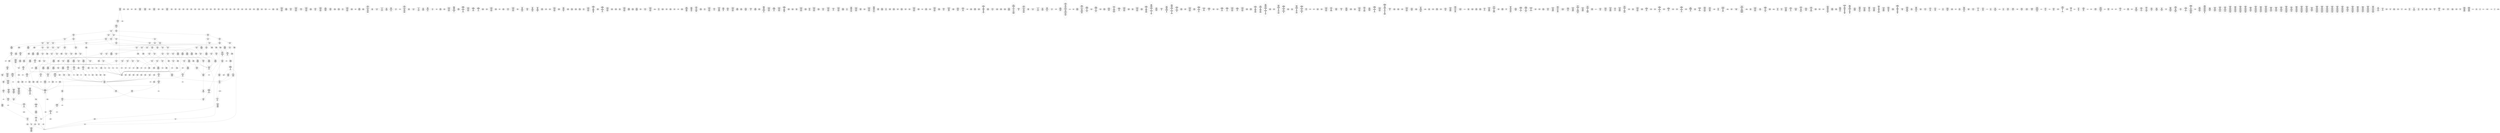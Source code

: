/* Generated by GvGen v.1.0 (https://www.github.com/stricaud/gvgen) */

digraph G {
compound=true;
   node1 [label="[anywhere]"];
   node2 [label="# 0x0
PUSHX Data
PUSHX Data
MSTORE
CALLVALUE
ISZERO
PUSHX Data
JUMPI
"];
   node3 [label="# 0xc
PUSHX Data
REVERT
"];
   node4 [label="# 0x10
JUMPDEST
PUSHX LogicData
CALLDATASIZE
LT
PUSHX Data
JUMPI
"];
   node5 [label="# 0x1a
PUSHX Data
CALLDATALOAD
PUSHX BitData
SHR
PUSHX LogicData
GT
PUSHX Data
JUMPI
"];
   node6 [label="# 0x2b
PUSHX LogicData
GT
PUSHX Data
JUMPI
"];
   node7 [label="# 0x36
PUSHX LogicData
GT
PUSHX Data
JUMPI
"];
   node8 [label="# 0x41
PUSHX LogicData
GT
PUSHX Data
JUMPI
"];
   node9 [label="# 0x4c
PUSHX LogicData
EQ
PUSHX Data
JUMPI
"];
   node10 [label="# 0x57
PUSHX LogicData
EQ
PUSHX Data
JUMPI
"];
   node11 [label="# 0x62
PUSHX LogicData
EQ
PUSHX Data
JUMPI
"];
   node12 [label="# 0x6d
PUSHX LogicData
EQ
PUSHX Data
JUMPI
"];
   node13 [label="# 0x78
PUSHX Data
JUMP
"];
   node14 [label="# 0x7c
JUMPDEST
PUSHX LogicData
EQ
PUSHX Data
JUMPI
"];
   node15 [label="# 0x88
PUSHX LogicData
EQ
PUSHX Data
JUMPI
"];
   node16 [label="# 0x93
PUSHX LogicData
EQ
PUSHX Data
JUMPI
"];
   node17 [label="# 0x9e
PUSHX LogicData
EQ
PUSHX Data
JUMPI
"];
   node18 [label="# 0xa9
PUSHX Data
JUMP
"];
   node19 [label="# 0xad
JUMPDEST
PUSHX LogicData
GT
PUSHX Data
JUMPI
"];
   node20 [label="# 0xb9
PUSHX LogicData
EQ
PUSHX Data
JUMPI
"];
   node21 [label="# 0xc4
PUSHX LogicData
EQ
PUSHX Data
JUMPI
"];
   node22 [label="# 0xcf
PUSHX LogicData
EQ
PUSHX Data
JUMPI
"];
   node23 [label="# 0xda
PUSHX LogicData
EQ
PUSHX Data
JUMPI
"];
   node24 [label="# 0xe5
PUSHX Data
JUMP
"];
   node25 [label="# 0xe9
JUMPDEST
PUSHX LogicData
EQ
PUSHX Data
JUMPI
"];
   node26 [label="# 0xf5
PUSHX LogicData
EQ
PUSHX Data
JUMPI
"];
   node27 [label="# 0x100
PUSHX LogicData
EQ
PUSHX Data
JUMPI
"];
   node28 [label="# 0x10b
PUSHX Data
JUMP
"];
   node29 [label="# 0x10f
JUMPDEST
PUSHX LogicData
GT
PUSHX Data
JUMPI
"];
   node30 [label="# 0x11b
PUSHX LogicData
GT
PUSHX Data
JUMPI
"];
   node31 [label="# 0x126
PUSHX LogicData
EQ
PUSHX Data
JUMPI
"];
   node32 [label="# 0x131
PUSHX LogicData
EQ
PUSHX Data
JUMPI
"];
   node33 [label="# 0x13c
PUSHX LogicData
EQ
PUSHX Data
JUMPI
"];
   node34 [label="# 0x147
PUSHX LogicData
EQ
PUSHX Data
JUMPI
"];
   node35 [label="# 0x152
PUSHX Data
JUMP
"];
   node36 [label="# 0x156
JUMPDEST
PUSHX LogicData
EQ
PUSHX Data
JUMPI
"];
   node37 [label="# 0x162
PUSHX LogicData
EQ
PUSHX Data
JUMPI
"];
   node38 [label="# 0x16d
PUSHX LogicData
EQ
PUSHX Data
JUMPI
"];
   node39 [label="# 0x178
PUSHX Data
JUMP
"];
   node40 [label="# 0x17c
JUMPDEST
PUSHX LogicData
GT
PUSHX Data
JUMPI
"];
   node41 [label="# 0x188
PUSHX LogicData
EQ
PUSHX Data
JUMPI
"];
   node42 [label="# 0x193
PUSHX LogicData
EQ
PUSHX Data
JUMPI
"];
   node43 [label="# 0x19e
PUSHX LogicData
EQ
PUSHX Data
JUMPI
"];
   node44 [label="# 0x1a9
PUSHX LogicData
EQ
PUSHX Data
JUMPI
"];
   node45 [label="# 0x1b4
PUSHX Data
JUMP
"];
   node46 [label="# 0x1b8
JUMPDEST
PUSHX LogicData
EQ
PUSHX Data
JUMPI
"];
   node47 [label="# 0x1c4
PUSHX LogicData
EQ
PUSHX Data
JUMPI
"];
   node48 [label="# 0x1cf
PUSHX LogicData
EQ
PUSHX Data
JUMPI
"];
   node49 [label="# 0x1da
PUSHX Data
JUMP
"];
   node50 [label="# 0x1de
JUMPDEST
PUSHX LogicData
GT
PUSHX Data
JUMPI
"];
   node51 [label="# 0x1ea
PUSHX LogicData
GT
PUSHX Data
JUMPI
"];
   node52 [label="# 0x1f5
PUSHX LogicData
GT
PUSHX Data
JUMPI
"];
   node53 [label="# 0x200
PUSHX LogicData
EQ
PUSHX Data
JUMPI
"];
   node54 [label="# 0x20b
PUSHX LogicData
EQ
PUSHX Data
JUMPI
"];
   node55 [label="# 0x216
PUSHX LogicData
EQ
PUSHX Data
JUMPI
"];
   node56 [label="# 0x221
PUSHX LogicData
EQ
PUSHX Data
JUMPI
"];
   node57 [label="# 0x22c
PUSHX Data
JUMP
"];
   node58 [label="# 0x230
JUMPDEST
PUSHX LogicData
EQ
PUSHX Data
JUMPI
"];
   node59 [label="# 0x23c
PUSHX LogicData
EQ
PUSHX Data
JUMPI
"];
   node60 [label="# 0x247
PUSHX LogicData
EQ
PUSHX Data
JUMPI
"];
   node61 [label="# 0x252
PUSHX LogicData
EQ
PUSHX Data
JUMPI
"];
   node62 [label="# 0x25d
PUSHX Data
JUMP
"];
   node63 [label="# 0x261
JUMPDEST
PUSHX LogicData
GT
PUSHX Data
JUMPI
"];
   node64 [label="# 0x26d
PUSHX LogicData
EQ
PUSHX Data
JUMPI
"];
   node65 [label="# 0x278
PUSHX LogicData
EQ
PUSHX Data
JUMPI
"];
   node66 [label="# 0x283
PUSHX LogicData
EQ
PUSHX Data
JUMPI
"];
   node67 [label="# 0x28e
PUSHX LogicData
EQ
PUSHX Data
JUMPI
"];
   node68 [label="# 0x299
PUSHX Data
JUMP
"];
   node69 [label="# 0x29d
JUMPDEST
PUSHX LogicData
EQ
PUSHX Data
JUMPI
"];
   node70 [label="# 0x2a9
PUSHX LogicData
EQ
PUSHX Data
JUMPI
"];
   node71 [label="# 0x2b4
PUSHX LogicData
EQ
PUSHX Data
JUMPI
"];
   node72 [label="# 0x2bf
PUSHX Data
JUMP
"];
   node73 [label="# 0x2c3
JUMPDEST
PUSHX LogicData
GT
PUSHX Data
JUMPI
"];
   node74 [label="# 0x2cf
PUSHX LogicData
GT
PUSHX Data
JUMPI
"];
   node75 [label="# 0x2da
PUSHX LogicData
EQ
PUSHX Data
JUMPI
"];
   node76 [label="# 0x2e5
PUSHX LogicData
EQ
PUSHX Data
JUMPI
"];
   node77 [label="# 0x2f0
PUSHX LogicData
EQ
PUSHX Data
JUMPI
"];
   node78 [label="# 0x2fb
PUSHX LogicData
EQ
PUSHX Data
JUMPI
"];
   node79 [label="# 0x306
PUSHX Data
JUMP
"];
   node80 [label="# 0x30a
JUMPDEST
PUSHX LogicData
EQ
PUSHX Data
JUMPI
"];
   node81 [label="# 0x316
PUSHX LogicData
EQ
PUSHX Data
JUMPI
"];
   node82 [label="# 0x321
PUSHX LogicData
EQ
PUSHX Data
JUMPI
"];
   node83 [label="# 0x32c
PUSHX Data
JUMP
"];
   node84 [label="# 0x330
JUMPDEST
PUSHX LogicData
GT
PUSHX Data
JUMPI
"];
   node85 [label="# 0x33c
PUSHX LogicData
EQ
PUSHX Data
JUMPI
"];
   node86 [label="# 0x347
PUSHX LogicData
EQ
PUSHX Data
JUMPI
"];
   node87 [label="# 0x352
PUSHX LogicData
EQ
PUSHX Data
JUMPI
"];
   node88 [label="# 0x35d
PUSHX LogicData
EQ
PUSHX Data
JUMPI
"];
   node89 [label="# 0x368
PUSHX Data
JUMP
"];
   node90 [label="# 0x36c
JUMPDEST
PUSHX LogicData
EQ
PUSHX Data
JUMPI
"];
   node91 [label="# 0x378
PUSHX LogicData
EQ
PUSHX Data
JUMPI
"];
   node92 [label="# 0x383
PUSHX LogicData
EQ
PUSHX Data
JUMPI
"];
   node93 [label="# 0x38e
JUMPDEST
PUSHX Data
REVERT
"];
   node94 [label="# 0x393
JUMPDEST
PUSHX Data
PUSHX Data
CALLDATASIZE
PUSHX Data
PUSHX Data
JUMP
"];
   node95 [label="# 0x3a1
JUMPDEST
PUSHX Data
JUMP
"];
   node96 [label="# 0x3a6
JUMPDEST
PUSHX MemData
MLOAD
PUSHX Data
PUSHX Data
JUMP
"];
   node97 [label="# 0x3b3
JUMPDEST
PUSHX MemData
MLOAD
SUB
RETURN
"];
   node98 [label="# 0x3bc
JUMPDEST
PUSHX Data
PUSHX Data
CALLDATASIZE
PUSHX Data
PUSHX Data
JUMP
"];
   node99 [label="# 0x3ca
JUMPDEST
PUSHX Data
JUMP
"];
   node100 [label="# 0x3cf
JUMPDEST
STOP
"];
   node101 [label="# 0x3d1
JUMPDEST
PUSHX Data
PUSHX Data
CALLDATASIZE
PUSHX Data
PUSHX Data
JUMP
"];
   node102 [label="# 0x3df
JUMPDEST
PUSHX Data
JUMP
"];
   node103 [label="# 0x3e4
JUMPDEST
PUSHX Data
PUSHX Data
JUMP
"];
   node104 [label="# 0x3ec
JUMPDEST
PUSHX MemData
MLOAD
PUSHX Data
PUSHX Data
JUMP
"];
   node105 [label="# 0x3fa
JUMPDEST
PUSHX Data
PUSHX Data
JUMP
"];
   node106 [label="# 0x402
JUMPDEST
PUSHX MemData
MLOAD
PUSHX Data
PUSHX Data
JUMP
"];
   node107 [label="# 0x40f
JUMPDEST
PUSHX Data
PUSHX Data
CALLDATASIZE
PUSHX Data
PUSHX Data
JUMP
"];
   node108 [label="# 0x41d
JUMPDEST
PUSHX Data
JUMP
"];
   node109 [label="# 0x422
JUMPDEST
PUSHX MemData
MLOAD
PUSHX Data
PUSHX Data
JUMP
"];
   node110 [label="# 0x42f
JUMPDEST
PUSHX Data
PUSHX Data
CALLDATASIZE
PUSHX Data
PUSHX Data
JUMP
"];
   node111 [label="# 0x43d
JUMPDEST
PUSHX Data
JUMP
"];
   node112 [label="# 0x442
JUMPDEST
PUSHX Data
PUSHX Data
CALLDATASIZE
PUSHX Data
PUSHX Data
JUMP
"];
   node113 [label="# 0x450
JUMPDEST
PUSHX Data
JUMP
"];
   node114 [label="# 0x455
JUMPDEST
PUSHX MemData
MLOAD
PUSHX Data
PUSHX Data
JUMP
"];
   node115 [label="# 0x462
JUMPDEST
PUSHX Data
PUSHX Data
JUMP
"];
   node116 [label="# 0x46a
JUMPDEST
PUSHX MemData
MLOAD
PUSHX Data
PUSHX Data
JUMP
"];
   node117 [label="# 0x477
JUMPDEST
PUSHX Data
PUSHX Data
JUMP
"];
   node118 [label="# 0x47f
JUMPDEST
PUSHX Data
PUSHX Data
JUMP
"];
   node119 [label="# 0x487
JUMPDEST
PUSHX MemData
MLOAD
PUSHX Data
PUSHX Data
JUMP
"];
   node120 [label="# 0x494
JUMPDEST
PUSHX Data
PUSHX Data
CALLDATASIZE
PUSHX Data
PUSHX Data
JUMP
"];
   node121 [label="# 0x4a2
JUMPDEST
PUSHX Data
JUMP
"];
   node122 [label="# 0x4a7
JUMPDEST
PUSHX Data
PUSHX Data
CALLDATASIZE
PUSHX Data
PUSHX Data
JUMP
"];
   node123 [label="# 0x4b5
JUMPDEST
PUSHX Data
JUMP
"];
   node124 [label="# 0x4ba
JUMPDEST
PUSHX Data
PUSHX Data
CALLDATASIZE
PUSHX Data
PUSHX Data
JUMP
"];
   node125 [label="# 0x4c8
JUMPDEST
PUSHX Data
JUMP
"];
   node126 [label="# 0x4cd
JUMPDEST
PUSHX Data
PUSHX Data
CALLDATASIZE
PUSHX Data
PUSHX Data
JUMP
"];
   node127 [label="# 0x4db
JUMPDEST
PUSHX Data
JUMP
"];
   node128 [label="# 0x4e0
JUMPDEST
PUSHX Data
PUSHX Data
JUMP
"];
   node129 [label="# 0x4e8
JUMPDEST
PUSHX Data
PUSHX Data
CALLDATASIZE
PUSHX Data
PUSHX Data
JUMP
"];
   node130 [label="# 0x4f6
JUMPDEST
PUSHX Data
JUMP
"];
   node131 [label="# 0x4fb
JUMPDEST
PUSHX Data
PUSHX Data
CALLDATASIZE
PUSHX Data
PUSHX Data
JUMP
"];
   node132 [label="# 0x509
JUMPDEST
PUSHX Data
JUMP
"];
   node133 [label="# 0x50e
JUMPDEST
PUSHX Data
PUSHX Data
JUMP
"];
   node134 [label="# 0x516
JUMPDEST
PUSHX Data
PUSHX Data
CALLDATASIZE
PUSHX Data
PUSHX Data
JUMP
"];
   node135 [label="# 0x524
JUMPDEST
PUSHX Data
JUMP
"];
   node136 [label="# 0x529
JUMPDEST
PUSHX Data
PUSHX Data
CALLDATASIZE
PUSHX Data
PUSHX Data
JUMP
"];
   node137 [label="# 0x537
JUMPDEST
PUSHX Data
JUMP
"];
   node138 [label="# 0x53c
JUMPDEST
PUSHX Data
PUSHX Data
JUMP
"];
   node139 [label="# 0x544
JUMPDEST
PUSHX Data
PUSHX Data
CALLDATASIZE
PUSHX Data
PUSHX Data
JUMP
"];
   node140 [label="# 0x552
JUMPDEST
PUSHX Data
JUMP
"];
   node141 [label="# 0x557
JUMPDEST
PUSHX Data
PUSHX Data
JUMP
"];
   node142 [label="# 0x55f
JUMPDEST
PUSHX Data
PUSHX Data
CALLDATASIZE
PUSHX Data
PUSHX Data
JUMP
"];
   node143 [label="# 0x56d
JUMPDEST
PUSHX Data
JUMP
"];
   node144 [label="# 0x572
JUMPDEST
PUSHX Data
PUSHX Data
CALLDATASIZE
PUSHX Data
PUSHX Data
JUMP
"];
   node145 [label="# 0x580
JUMPDEST
PUSHX Data
JUMP
"];
   node146 [label="# 0x585
JUMPDEST
PUSHX Data
PUSHX Data
JUMP
"];
   node147 [label="# 0x58d
JUMPDEST
PUSHX Data
PUSHX Data
CALLDATASIZE
PUSHX Data
PUSHX Data
JUMP
"];
   node148 [label="# 0x59b
JUMPDEST
PUSHX Data
JUMP
"];
   node149 [label="# 0x5a0
JUMPDEST
PUSHX Data
PUSHX Data
JUMP
"];
   node150 [label="# 0x5a8
JUMPDEST
PUSHX Data
PUSHX Data
JUMP
"];
   node151 [label="# 0x5b0
JUMPDEST
PUSHX Data
PUSHX Data
CALLDATASIZE
PUSHX Data
PUSHX Data
JUMP
"];
   node152 [label="# 0x5be
JUMPDEST
PUSHX Data
JUMP
"];
   node153 [label="# 0x5c3
JUMPDEST
PUSHX Data
PUSHX Data
JUMP
"];
   node154 [label="# 0x5cb
JUMPDEST
PUSHX Data
PUSHX Data
JUMP
"];
   node155 [label="# 0x5d3
JUMPDEST
PUSHX Data
PUSHX Data
CALLDATASIZE
PUSHX Data
PUSHX Data
JUMP
"];
   node156 [label="# 0x5e1
JUMPDEST
PUSHX Data
JUMP
"];
   node157 [label="# 0x5e6
JUMPDEST
PUSHX Data
PUSHX Data
CALLDATASIZE
PUSHX Data
PUSHX Data
JUMP
"];
   node158 [label="# 0x5f4
JUMPDEST
PUSHX Data
JUMP
"];
   node159 [label="# 0x5f9
JUMPDEST
PUSHX Data
PUSHX Data
JUMP
"];
   node160 [label="# 0x601
JUMPDEST
PUSHX Data
PUSHX Data
JUMP
"];
   node161 [label="# 0x609
JUMPDEST
PUSHX Data
PUSHX Data
JUMP
"];
   node162 [label="# 0x611
JUMPDEST
PUSHX Data
PUSHX Data
JUMP
"];
   node163 [label="# 0x619
JUMPDEST
PUSHX Data
PUSHX Data
CALLDATASIZE
PUSHX Data
PUSHX Data
JUMP
"];
   node164 [label="# 0x627
JUMPDEST
PUSHX Data
JUMP
"];
   node165 [label="# 0x62c
JUMPDEST
PUSHX Data
PUSHX Data
JUMP
"];
   node166 [label="# 0x634
JUMPDEST
PUSHX Data
PUSHX Data
JUMP
"];
   node167 [label="# 0x63c
JUMPDEST
PUSHX Data
PUSHX Data
CALLDATASIZE
PUSHX Data
PUSHX Data
JUMP
"];
   node168 [label="# 0x64a
JUMPDEST
PUSHX Data
JUMP
"];
   node169 [label="# 0x64f
JUMPDEST
PUSHX Data
PUSHX Data
CALLDATASIZE
PUSHX Data
PUSHX Data
JUMP
"];
   node170 [label="# 0x65d
JUMPDEST
PUSHX Data
JUMP
"];
   node171 [label="# 0x662
JUMPDEST
PUSHX Data
PUSHX Data
JUMP
"];
   node172 [label="# 0x66a
JUMPDEST
PUSHX Data
PUSHX Data
CALLDATASIZE
PUSHX Data
PUSHX Data
JUMP
"];
   node173 [label="# 0x678
JUMPDEST
PUSHX Data
JUMP
"];
   node174 [label="# 0x67d
JUMPDEST
PUSHX Data
PUSHX Data
JUMP
"];
   node175 [label="# 0x685
JUMPDEST
PUSHX Data
PUSHX Data
CALLDATASIZE
PUSHX Data
PUSHX Data
JUMP
"];
   node176 [label="# 0x693
JUMPDEST
PUSHX Data
JUMP
"];
   node177 [label="# 0x698
JUMPDEST
PUSHX Data
PUSHX Data
JUMP
"];
   node178 [label="# 0x6a0
JUMPDEST
PUSHX Data
PUSHX Data
JUMP
"];
   node179 [label="# 0x6a8
JUMPDEST
PUSHX Data
PUSHX Data
JUMP
"];
   node180 [label="# 0x6b0
JUMPDEST
PUSHX Data
PUSHX Data
JUMP
"];
   node181 [label="# 0x6b8
JUMPDEST
PUSHX Data
PUSHX Data
CALLDATASIZE
PUSHX Data
PUSHX Data
JUMP
"];
   node182 [label="# 0x6c6
JUMPDEST
PUSHX Data
JUMP
"];
   node183 [label="# 0x6cb
JUMPDEST
PUSHX Data
PUSHX Data
JUMP
"];
   node184 [label="# 0x6d3
JUMPDEST
PUSHX Data
PUSHX Data
JUMP
"];
   node185 [label="# 0x6db
JUMPDEST
PUSHX Data
PUSHX Data
JUMP
"];
   node186 [label="# 0x6e3
JUMPDEST
PUSHX Data
PUSHX Data
CALLDATASIZE
PUSHX Data
PUSHX Data
JUMP
"];
   node187 [label="# 0x6f1
JUMPDEST
PUSHX Data
JUMP
"];
   node188 [label="# 0x6f6
JUMPDEST
PUSHX Data
PUSHX Data
JUMP
"];
   node189 [label="# 0x6fe
JUMPDEST
PUSHX Data
PUSHX Data
PUSHX Data
JUMP
"];
   node190 [label="# 0x709
JUMPDEST
PUSHX Data
JUMPI
"];
   node191 [label="# 0x70f
PUSHX Data
PUSHX Data
JUMP
"];
   node192 [label="# 0x718
JUMPDEST
"];
   node193 [label="# 0x71b
JUMPDEST
JUMP
"];
   node194 [label="# 0x720
JUMPDEST
PUSHX Data
PUSHX Data
JUMP
"];
   node195 [label="# 0x728
JUMPDEST
ISZERO
PUSHX Data
JUMPI
"];
   node196 [label="# 0x72e
PUSHX MemData
MLOAD
PUSHX BitData
PUSHX BitData
SHL
MSTORE
PUSHX ArithData
ADD
PUSHX Data
PUSHX Data
JUMP
"];
   node197 [label="# 0x745
JUMPDEST
PUSHX MemData
MLOAD
SUB
REVERT
"];
   node198 [label="# 0x74e
JUMPDEST
PUSHX Data
PUSHX Data
PUSHX Data
PUSHX Data
JUMP
"];
   node199 [label="# 0x77b
JUMPDEST
PUSHX Data
JUMP
"];
   node200 [label="# 0x780
JUMPDEST
PUSHX LogicData
LT
ISZERO
PUSHX Data
JUMPI
"];
   node201 [label="# 0x7a9
PUSHX MemData
MLOAD
PUSHX BitData
PUSHX BitData
SHL
MSTORE
PUSHX ArithData
ADD
PUSHX Data
PUSHX Data
JUMP
"];
   node202 [label="# 0x7c0
JUMPDEST
PUSHX LogicData
LT
PUSHX Data
JUMPI
"];
   node203 [label="# 0x7e8
PUSHX MemData
MLOAD
PUSHX BitData
PUSHX BitData
SHL
MSTORE
PUSHX ArithData
ADD
PUSHX Data
PUSHX Data
JUMP
"];
   node204 [label="# 0x7ff
JUMPDEST
PUSHX Data
PUSHX Data
PUSHX Data
JUMP
"];
   node205 [label="# 0x809
JUMPDEST
PUSHX LogicData
LT
ISZERO
PUSHX Data
JUMPI
"];
   node206 [label="# 0x834
PUSHX MemData
MLOAD
PUSHX BitData
PUSHX BitData
SHL
MSTORE
PUSHX ArithData
ADD
PUSHX Data
PUSHX Data
JUMP
"];
   node207 [label="# 0x84b
JUMPDEST
PUSHX Data
PUSHX Data
PUSHX StorData
SLOAD
TIMESTAMP
PUSHX Data
PUSHX Data
JUMP
"];
   node208 [label="# 0x864
JUMPDEST
PUSHX StorData
SLOAD
PUSHX Data
PUSHX Data
JUMP
"];
   node209 [label="# 0x871
JUMPDEST
PUSHX Data
PUSHX Data
JUMP
"];
   node210 [label="# 0x87b
JUMPDEST
PUSHX Data
PUSHX Data
PUSHX Data
JUMP
"];
   node211 [label="# 0x8a7
JUMPDEST
LT
PUSHX Data
JUMPI
"];
   node212 [label="# 0x8ae
PUSHX MemData
MLOAD
PUSHX BitData
PUSHX BitData
SHL
MSTORE
PUSHX ArithData
ADD
PUSHX Data
PUSHX Data
JUMP
"];
   node213 [label="# 0x8c5
JUMPDEST
PUSHX Data
PUSHX Data
JUMP
"];
   node214 [label="# 0x8cf
JUMPDEST
JUMP
"];
   node215 [label="# 0x8d6
JUMPDEST
PUSHX Data
PUSHX Data
PUSHX Data
PUSHX Data
JUMP
"];
   node216 [label="# 0x8e4
JUMPDEST
PUSHX Data
PUSHX Data
JUMP
"];
   node217 [label="# 0x8ed
JUMPDEST
JUMP
"];
   node218 [label="# 0x8f1
JUMPDEST
PUSHX StorData
SLOAD
PUSHX StorData
SLOAD
PUSHX Data
PUSHX Data
JUMP
"];
   node219 [label="# 0x905
JUMPDEST
PUSHX ArithData
ADD
PUSHX ArithData
DIV
MUL
PUSHX ArithData
ADD
PUSHX MemData
MLOAD
ADD
PUSHX Data
MSTORE
MSTORE
PUSHX ArithData
ADD
SLOAD
PUSHX Data
PUSHX Data
JUMP
"];
   node220 [label="# 0x931
JUMPDEST
ISZERO
PUSHX Data
JUMPI
"];
   node221 [label="# 0x938
PUSHX LogicData
LT
PUSHX Data
JUMPI
"];
   node222 [label="# 0x940
PUSHX ArithData
SLOAD
DIV
MUL
MSTORE
PUSHX ArithData
ADD
PUSHX Data
JUMP
"];
   node223 [label="# 0x953
JUMPDEST
ADD
PUSHX Data
MSTORE
PUSHX Data
PUSHX Data
SHA3
"];
   node224 [label="# 0x961
JUMPDEST
SLOAD
MSTORE
PUSHX ArithData
ADD
PUSHX ArithData
ADD
GT
PUSHX Data
JUMPI
"];
   node225 [label="# 0x975
SUB
PUSHX BitData
AND
ADD
"];
   node226 [label="# 0x97e
JUMPDEST
JUMP
"];
   node227 [label="# 0x988
JUMPDEST
PUSHX Data
PUSHX StorData
SLOAD
PUSHX Data
PUSHX Data
JUMP
"];
   node228 [label="# 0x997
JUMPDEST
PUSHX ArithData
ADD
PUSHX ArithData
DIV
MUL
PUSHX ArithData
ADD
PUSHX MemData
MLOAD
ADD
PUSHX Data
MSTORE
MSTORE
PUSHX ArithData
ADD
SLOAD
PUSHX Data
PUSHX Data
JUMP
"];
   node229 [label="# 0x9c3
JUMPDEST
ISZERO
PUSHX Data
JUMPI
"];
   node230 [label="# 0x9ca
PUSHX LogicData
LT
PUSHX Data
JUMPI
"];
   node231 [label="# 0x9d2
PUSHX ArithData
SLOAD
DIV
MUL
MSTORE
PUSHX ArithData
ADD
PUSHX Data
JUMP
"];
   node232 [label="# 0x9e5
JUMPDEST
ADD
PUSHX Data
MSTORE
PUSHX Data
PUSHX Data
SHA3
"];
   node233 [label="# 0x9f3
JUMPDEST
SLOAD
MSTORE
PUSHX ArithData
ADD
PUSHX ArithData
ADD
GT
PUSHX Data
JUMPI
"];
   node234 [label="# 0xa07
SUB
PUSHX BitData
AND
ADD
"];
   node235 [label="# 0xa10
JUMPDEST
JUMP
"];
   node236 [label="# 0xa1a
JUMPDEST
PUSHX Data
PUSHX Data
PUSHX Data
JUMP
"];
   node237 [label="# 0xa25
JUMPDEST
PUSHX Data
JUMPI
"];
   node238 [label="# 0xa2a
PUSHX MemData
MLOAD
PUSHX BitData
PUSHX BitData
SHL
MSTORE
PUSHX ArithData
ADD
PUSHX Data
PUSHX Data
JUMP
"];
   node239 [label="# 0xa41
JUMPDEST
PUSHX Data
MSTORE
PUSHX Data
PUSHX Data
MSTORE
PUSHX Data
SHA3
SLOAD
PUSHX ArithData
PUSHX BitData
PUSHX BitData
SHL
SUB
AND
JUMP
"];
   node240 [label="# 0xa5d
JUMPDEST
PUSHX Data
PUSHX Data
PUSHX Data
JUMP
"];
   node241 [label="# 0xa68
JUMPDEST
PUSHX ArithData
PUSHX BitData
PUSHX BitData
SHL
SUB
AND
PUSHX ArithData
PUSHX BitData
PUSHX BitData
SHL
SUB
AND
EQ
ISZERO
PUSHX Data
JUMPI
"];
   node242 [label="# 0xa85
PUSHX MemData
MLOAD
PUSHX BitData
PUSHX BitData
SHL
MSTORE
PUSHX ArithData
ADD
PUSHX Data
PUSHX Data
JUMP
"];
   node243 [label="# 0xa9c
JUMPDEST
PUSHX ArithData
PUSHX BitData
PUSHX BitData
SHL
SUB
AND
PUSHX Data
PUSHX Data
JUMP
"];
   node244 [label="# 0xaae
JUMPDEST
PUSHX ArithData
PUSHX BitData
PUSHX BitData
SHL
SUB
AND
EQ
PUSHX Data
JUMPI
"];
   node245 [label="# 0xabe
PUSHX Data
PUSHX Data
PUSHX Data
JUMP
"];
   node246 [label="# 0xaca
JUMPDEST
PUSHX Data
JUMPI
"];
   node247 [label="# 0xacf
PUSHX MemData
MLOAD
PUSHX BitData
PUSHX BitData
SHL
MSTORE
PUSHX ArithData
ADD
PUSHX Data
PUSHX Data
JUMP
"];
   node248 [label="# 0xae6
JUMPDEST
PUSHX Data
PUSHX Data
JUMP
"];
   node249 [label="# 0xaf0
JUMPDEST
JUMP
"];
   node250 [label="# 0xaf5
JUMPDEST
PUSHX Data
PUSHX Data
JUMP
"];
   node251 [label="# 0xafd
JUMPDEST
PUSHX LogicData
LT
PUSHX Data
JUMPI
"];
   node252 [label="# 0xb06
PUSHX MemData
MLOAD
PUSHX BitData
PUSHX BitData
SHL
MSTORE
PUSHX ArithData
ADD
PUSHX Data
PUSHX Data
JUMP
"];
   node253 [label="# 0xb1d
JUMPDEST
PUSHX Data
JUMPI
"];
   node254 [label="# 0xb23
PUSHX Data
MLOAD
ADD
MSTORE
PUSHX Data
MSTORE
PUSHX Data
PUSHX ArithData
ADD
MSTORE
PUSHX Data
JUMP
"];
   node255 [label="# 0xb7b
JUMPDEST
PUSHX LogicData
EQ
ISZERO
PUSHX Data
JUMPI
"];
   node256 [label="# 0xb85
PUSHX Data
MLOAD
ADD
MSTORE
PUSHX Data
MSTORE
PUSHX Data
PUSHX ArithData
ADD
MSTORE
PUSHX Data
JUMP
"];
   node257 [label="# 0xbdd
JUMPDEST
PUSHX Data
MLOAD
ADD
MSTORE
PUSHX Data
MSTORE
PUSHX Data
PUSHX ArithData
ADD
MSTORE
JUMP
"];
   node258 [label="# 0xc35
JUMPDEST
PUSHX Data
JUMP
"];
   node259 [label="# 0xc41
JUMPDEST
PUSHX StorData
SLOAD
JUMP
"];
   node260 [label="# 0xc47
JUMPDEST
PUSHX StorData
SLOAD
PUSHX Data
DIV
PUSHX ArithData
PUSHX BitData
PUSHX BitData
SHL
SUB
AND
JUMP
"];
   node261 [label="# 0xc5b
JUMPDEST
PUSHX Data
PUSHX Data
PUSHX Data
JUMP
"];
   node262 [label="# 0xc66
JUMPDEST
PUSHX Data
JUMP
"];
   node263 [label="# 0xc6c
JUMPDEST
PUSHX Data
JUMPI
"];
   node264 [label="# 0xc71
PUSHX MemData
MLOAD
PUSHX BitData
PUSHX BitData
SHL
MSTORE
PUSHX ArithData
ADD
PUSHX Data
PUSHX Data
JUMP
"];
   node265 [label="# 0xc88
JUMPDEST
PUSHX Data
PUSHX Data
JUMP
"];
   node266 [label="# 0xc93
JUMPDEST
PUSHX Data
MSTORE
PUSHX Data
MSTORE
PUSHX Data
SHA3
PUSHX ArithData
ADD
SLOAD
JUMP
"];
   node267 [label="# 0xca8
JUMPDEST
PUSHX Data
PUSHX Data
JUMP
"];
   node268 [label="# 0xcb1
JUMPDEST
PUSHX Data
PUSHX Data
PUSHX Data
JUMP
"];
   node269 [label="# 0xcbd
JUMPDEST
PUSHX Data
PUSHX Data
JUMP
"];
   node270 [label="# 0xcc7
JUMPDEST
PUSHX Data
PUSHX Data
PUSHX Data
JUMP
"];
   node271 [label="# 0xcd2
JUMPDEST
LT
PUSHX Data
JUMPI
"];
   node272 [label="# 0xcd9
PUSHX MemData
MLOAD
PUSHX BitData
PUSHX BitData
SHL
MSTORE
PUSHX ArithData
ADD
PUSHX Data
PUSHX Data
JUMP
"];
   node273 [label="# 0xcf0
JUMPDEST
PUSHX ArithData
PUSHX BitData
PUSHX BitData
SHL
SUB
AND
PUSHX Data
MSTORE
PUSHX Data
PUSHX Data
MSTORE
PUSHX Data
SHA3
MSTORE
MSTORE
SHA3
SLOAD
JUMP
"];
   node274 [label="# 0xd19
JUMPDEST
PUSHX Data
JUMP
"];
   node275 [label="# 0xd3d
JUMPDEST
PUSHX Data
PUSHX Data
JUMP
"];
   node276 [label="# 0xd45
JUMPDEST
PUSHX ArithData
PUSHX BitData
PUSHX BitData
SHL
SUB
AND
PUSHX ArithData
PUSHX BitData
PUSHX BitData
SHL
SUB
AND
EQ
PUSHX Data
JUMPI
"];
   node277 [label="# 0xd5e
PUSHX MemData
MLOAD
PUSHX BitData
PUSHX BitData
SHL
MSTORE
PUSHX ArithData
ADD
PUSHX Data
PUSHX Data
JUMP
"];
   node278 [label="# 0xd75
JUMPDEST
PUSHX Data
PUSHX Data
JUMP
"];
   node279 [label="# 0xd7f
JUMPDEST
PUSHX Data
PUSHX Data
JUMP
"];
   node280 [label="# 0xd87
JUMPDEST
ISZERO
PUSHX Data
JUMPI
"];
   node281 [label="# 0xd8d
PUSHX MemData
MLOAD
PUSHX BitData
PUSHX BitData
SHL
MSTORE
PUSHX ArithData
ADD
PUSHX Data
PUSHX Data
JUMP
"];
   node282 [label="# 0xda4
JUMPDEST
PUSHX Data
PUSHX Data
PUSHX Data
PUSHX Data
JUMP
"];
   node283 [label="# 0xdd1
JUMPDEST
PUSHX Data
PUSHX Data
PUSHX Data
JUMP
"];
   node284 [label="# 0xddb
JUMPDEST
PUSHX Data
PUSHX Data
PUSHX Data
PUSHX Data
PUSHX Data
JUMP
"];
   node285 [label="# 0xe0d
JUMPDEST
PUSHX Data
JUMP
"];
   node286 [label="# 0xe12
JUMPDEST
PUSHX LogicData
GT
PUSHX Data
JUMPI
"];
   node287 [label="# 0xe1d
PUSHX MemData
MLOAD
PUSHX BitData
PUSHX BitData
SHL
MSTORE
PUSHX ArithData
ADD
PUSHX Data
PUSHX Data
JUMP
"];
   node288 [label="# 0xe34
JUMPDEST
PUSHX Data
"];
   node289 [label="# 0xe37
JUMPDEST
LT
ISZERO
PUSHX Data
JUMPI
"];
   node290 [label="# 0xe40
PUSHX Data
PUSHX Data
PUSHX Data
JUMP
"];
   node291 [label="# 0xe4d
JUMPDEST
PUSHX Data
JUMP
"];
   node292 [label="# 0xe52
JUMPDEST
PUSHX Data
PUSHX Data
JUMP
"];
   node293 [label="# 0xe5c
JUMPDEST
PUSHX Data
JUMP
"];
   node294 [label="# 0xe64
JUMPDEST
JUMP
"];
   node295 [label="# 0xe6c
JUMPDEST
PUSHX Data
PUSHX Data
PUSHX Data
PUSHX Data
JUMP
"];
   node296 [label="# 0xe7a
JUMPDEST
PUSHX Data
PUSHX Data
JUMP
"];
   node297 [label="# 0xe82
JUMPDEST
JUMP
"];
   node298 [label="# 0xe85
JUMPDEST
PUSHX Data
PUSHX MemData
MLOAD
PUSHX ArithData
ADD
PUSHX Data
MSTORE
PUSHX Data
MSTORE
PUSHX Data
JUMP
"];
   node299 [label="# 0xea0
JUMPDEST
PUSHX Data
PUSHX Data
MSTORE
PUSHX Data
MSTORE
PUSHX Data
SHA3
SLOAD
PUSHX BitData
AND
JUMP
"];
   node300 [label="# 0xeb5
JUMPDEST
PUSHX StorData
SLOAD
PUSHX BitData
AND
ISZERO
PUSHX Data
JUMPI
"];
   node301 [label="# 0xec1
PUSHX MemData
MLOAD
PUSHX BitData
PUSHX BitData
SHL
MSTORE
PUSHX ArithData
ADD
PUSHX Data
PUSHX Data
JUMP
"];
   node302 [label="# 0xed8
JUMPDEST
PUSHX Data
PUSHX Data
PUSHX Data
PUSHX Data
JUMP
"];
   node303 [label="# 0xee6
JUMPDEST
PUSHX StorData
SLOAD
PUSHX BitData
NOT
AND
PUSHX BitData
OR
SSTORE
PUSHX MemData
MLOAD
PUSHX Data
PUSHX Data
LOGX
JUMP
"];
   node304 [label="# 0xf1f
JUMPDEST
PUSHX Data
PUSHX Data
PUSHX Data
JUMP
"];
   node305 [label="# 0xf29
JUMPDEST
LT
PUSHX Data
JUMPI
"];
   node306 [label="# 0xf30
PUSHX MemData
MLOAD
PUSHX BitData
PUSHX BitData
SHL
MSTORE
PUSHX ArithData
ADD
PUSHX Data
PUSHX Data
JUMP
"];
   node307 [label="# 0xf47
JUMPDEST
PUSHX StorData
SLOAD
LT
PUSHX Data
JUMPI
"];
   node308 [label="# 0xf53
PUSHX BitData
PUSHX BitData
SHL
PUSHX Data
MSTORE
PUSHX Data
PUSHX Data
MSTORE
PUSHX Data
PUSHX Data
REVERT
"];
   node309 [label="# 0xf68
JUMPDEST
PUSHX Data
MSTORE
PUSHX Data
PUSHX Data
SHA3
ADD
SLOAD
JUMP
"];
   node310 [label="# 0xf7a
JUMPDEST
PUSHX StorData
SLOAD
PUSHX BitData
AND
JUMP
"];
   node311 [label="# 0xf83
JUMPDEST
PUSHX StorData
SLOAD
PUSHX BitData
AND
ISZERO
PUSHX Data
JUMPI
"];
   node312 [label="# 0xf8f
PUSHX MemData
MLOAD
PUSHX BitData
PUSHX BitData
SHL
MSTORE
PUSHX ArithData
ADD
PUSHX Data
PUSHX Data
JUMP
"];
   node313 [label="# 0xfa6
JUMPDEST
PUSHX Data
PUSHX Data
PUSHX Data
PUSHX Data
JUMP
"];
   node314 [label="# 0xfb4
JUMPDEST
PUSHX Data
PUSHX Data
PUSHX Data
JUMP
"];
   node315 [label="# 0xfc0
JUMPDEST
PUSHX Data
PUSHX MemData
MLOAD
PUSHX Data
PUSHX Data
JUMP
"];
   node316 [label="# 0xff2
JUMPDEST
PUSHX MemData
MLOAD
SUB
LOGX
JUMP
"];
   node317 [label="# 0xfff
JUMPDEST
PUSHX Data
PUSHX Data
PUSHX Data
PUSHX Data
JUMP
"];
   node318 [label="# 0x100d
JUMPDEST
PUSHX Data
PUSHX Data
JUMP
"];
   node319 [label="# 0x1016
JUMPDEST
PUSHX StorData
SLOAD
PUSHX BitData
AND
JUMP
"];
   node320 [label="# 0x101f
JUMPDEST
PUSHX Data
MSTORE
PUSHX Data
PUSHX Data
MSTORE
PUSHX Data
SHA3
SLOAD
PUSHX ArithData
PUSHX BitData
PUSHX BitData
SHL
SUB
AND
PUSHX Data
JUMPI
"];
   node321 [label="# 0x103d
PUSHX MemData
MLOAD
PUSHX BitData
PUSHX BitData
SHL
MSTORE
PUSHX ArithData
ADD
PUSHX Data
PUSHX Data
JUMP
"];
   node322 [label="# 0x1054
JUMPDEST
PUSHX Data
JUMP
"];
   node323 [label="# 0x1059
JUMPDEST
PUSHX Data
JUMP
"];
   node324 [label="# 0x107d
JUMPDEST
PUSHX Data
PUSHX ArithData
PUSHX BitData
PUSHX BitData
SHL
SUB
AND
PUSHX Data
JUMPI
"];
   node325 [label="# 0x108e
PUSHX MemData
MLOAD
PUSHX BitData
PUSHX BitData
SHL
MSTORE
PUSHX ArithData
ADD
PUSHX Data
PUSHX Data
JUMP
"];
   node326 [label="# 0x10a5
JUMPDEST
PUSHX ArithData
PUSHX BitData
PUSHX BitData
SHL
SUB
AND
PUSHX Data
MSTORE
PUSHX Data
PUSHX Data
MSTORE
PUSHX Data
SHA3
SLOAD
JUMP
"];
   node327 [label="# 0x10c1
JUMPDEST
PUSHX Data
JUMP
"];
   node328 [label="# 0x10e5
JUMPDEST
PUSHX Data
PUSHX Data
PUSHX Data
PUSHX Data
JUMP
"];
   node329 [label="# 0x10f3
JUMPDEST
PUSHX Data
PUSHX Data
JUMP
"];
   node330 [label="# 0x10fb
JUMPDEST
PUSHX Data
MSTORE
PUSHX Data
MSTORE
PUSHX Data
SHA3
PUSHX ArithData
PUSHX BitData
PUSHX BitData
SHL
SUB
AND
MSTORE
MSTORE
SHA3
SLOAD
PUSHX BitData
AND
JUMP
"];
   node331 [label="# 0x1124
JUMPDEST
PUSHX Data
PUSHX Data
JUMP
"];
   node332 [label="# 0x112c
JUMPDEST
ISZERO
PUSHX Data
JUMPI
"];
   node333 [label="# 0x1132
PUSHX MemData
MLOAD
PUSHX BitData
PUSHX BitData
SHL
MSTORE
PUSHX ArithData
ADD
PUSHX Data
PUSHX Data
JUMP
"];
   node334 [label="# 0x1149
JUMPDEST
PUSHX Data
PUSHX Data
PUSHX Data
JUMP
"];
   node335 [label="# 0x1154
JUMPDEST
MLOAD
TIMESTAMP
LT
ISZERO
PUSHX Data
JUMPI
"];
   node336 [label="# 0x1161
PUSHX MemData
MLOAD
PUSHX BitData
PUSHX BitData
SHL
MSTORE
PUSHX ArithData
ADD
PUSHX Data
PUSHX Data
JUMP
"];
   node337 [label="# 0x1178
JUMPDEST
PUSHX Data
PUSHX Data
PUSHX Data
JUMP
"];
   node338 [label="# 0x1182
JUMPDEST
PUSHX LogicData
LT
ISZERO
PUSHX Data
JUMPI
"];
   node339 [label="# 0x11ad
PUSHX MemData
MLOAD
PUSHX BitData
PUSHX BitData
SHL
MSTORE
PUSHX ArithData
ADD
PUSHX Data
PUSHX Data
JUMP
"];
   node340 [label="# 0x11c4
JUMPDEST
PUSHX ArithData
ADD
MLOAD
LT
PUSHX Data
JUMPI
"];
   node341 [label="# 0x11d0
PUSHX MemData
MLOAD
PUSHX BitData
PUSHX BitData
SHL
MSTORE
PUSHX ArithData
ADD
PUSHX Data
PUSHX Data
JUMP
"];
   node342 [label="# 0x11e7
JUMPDEST
PUSHX Data
PUSHX Data
PUSHX Data
PUSHX Data
JUMP
"];
   node343 [label="# 0x11f3
JUMPDEST
LT
ISZERO
PUSHX Data
JUMPI
"];
   node344 [label="# 0x11fb
CALLER
PUSHX Data
MSTORE
PUSHX Data
PUSHX Data
MSTORE
PUSHX Data
SHA3
SLOAD
PUSHX BitData
AND
ISZERO
PUSHX Data
JUMPI
"];
   node345 [label="# 0x1213
PUSHX MemData
MLOAD
PUSHX BitData
PUSHX BitData
SHL
MSTORE
PUSHX ArithData
ADD
PUSHX Data
PUSHX Data
JUMP
"];
   node346 [label="# 0x122a
JUMPDEST
PUSHX Data
CALLER
PUSHX Data
JUMP
"];
   node347 [label="# 0x1236
JUMPDEST
PUSHX Data
JUMPI
"];
   node348 [label="# 0x123b
PUSHX MemData
MLOAD
PUSHX BitData
PUSHX BitData
SHL
MSTORE
PUSHX ArithData
ADD
PUSHX Data
PUSHX Data
JUMP
"];
   node349 [label="# 0x1252
JUMPDEST
CALLER
PUSHX Data
MSTORE
PUSHX Data
PUSHX Data
MSTORE
PUSHX Data
SHA3
SLOAD
PUSHX BitData
NOT
AND
PUSHX BitData
OR
SSTORE
"];
   node350 [label="# 0x126d
JUMPDEST
PUSHX Data
CALLER
PUSHX Data
JUMP
"];
   node351 [label="# 0x1277
JUMPDEST
PUSHX Data
PUSHX Data
PUSHX Data
PUSHX Data
JUMP
"];
   node352 [label="# 0x12a2
JUMPDEST
EQ
ISZERO
PUSHX Data
JUMPI
"];
   node353 [label="# 0x12aa
PUSHX Data
NUMBER
PUSHX Data
JUMP
"];
   node354 [label="# 0x12b2
JUMPDEST
PUSHX Data
PUSHX StorData
SLOAD
PUSHX Data
PUSHX Data
JUMP
"];
   node355 [label="# 0x12c1
JUMPDEST
PUSHX StorData
SLOAD
JUMP
"];
   node356 [label="# 0x12c7
JUMPDEST
PUSHX StorData
SLOAD
JUMP
"];
   node357 [label="# 0x12cd
JUMPDEST
PUSHX Data
JUMP
"];
   node358 [label="# 0x12d2
JUMPDEST
PUSHX Data
PUSHX Data
PUSHX Data
JUMP
"];
   node359 [label="# 0x12dd
JUMPDEST
PUSHX Data
JUMP
"];
   node360 [label="# 0x12e4
JUMPDEST
PUSHX StorData
SLOAD
JUMP
"];
   node361 [label="# 0x12ea
JUMPDEST
PUSHX Data
JUMP
"];
   node362 [label="# 0x130e
JUMPDEST
PUSHX Data
PUSHX Data
PUSHX Data
JUMP
"];
   node363 [label="# 0x1319
JUMPDEST
PUSHX Data
JUMP
"];
   node364 [label="# 0x131f
JUMPDEST
PUSHX Data
JUMPI
"];
   node365 [label="# 0x1324
PUSHX MemData
MLOAD
PUSHX BitData
PUSHX BitData
SHL
MSTORE
PUSHX ArithData
ADD
PUSHX Data
PUSHX Data
JUMP
"];
   node366 [label="# 0x133b
JUMPDEST
PUSHX Data
PUSHX Data
JUMP
"];
   node367 [label="# 0x1347
JUMPDEST
JUMP
"];
   node368 [label="# 0x134d
JUMPDEST
PUSHX Data
PUSHX Data
PUSHX Data
JUMP
"];
   node369 [label="# 0x1358
JUMPDEST
PUSHX Data
JUMPI
"];
   node370 [label="# 0x135d
PUSHX MemData
MLOAD
PUSHX BitData
PUSHX BitData
SHL
MSTORE
PUSHX ArithData
ADD
PUSHX Data
PUSHX Data
JUMP
"];
   node371 [label="# 0x1374
JUMPDEST
PUSHX Data
PUSHX Data
PUSHX Data
JUMP
"];
   node372 [label="# 0x137e
JUMPDEST
PUSHX LogicData
MLOAD
GT
PUSHX Data
JUMPI
"];
   node373 [label="# 0x138a
PUSHX MemData
MLOAD
PUSHX ArithData
ADD
PUSHX Data
MSTORE
PUSHX Data
MSTORE
PUSHX Data
JUMP
"];
   node374 [label="# 0x139e
JUMPDEST
PUSHX Data
PUSHX Data
JUMP
"];
   node375 [label="# 0x13a8
JUMPDEST
PUSHX MemData
MLOAD
PUSHX ArithData
ADD
PUSHX Data
PUSHX Data
JUMP
"];
   node376 [label="# 0x13b9
JUMPDEST
PUSHX MemData
MLOAD
PUSHX ArithData
SUB
SUB
MSTORE
PUSHX Data
MSTORE
"];
   node377 [label="# 0x13c9
JUMPDEST
JUMP
"];
   node378 [label="# 0x13d0
JUMPDEST
PUSHX Data
JUMP
"];
   node379 [label="# 0x13f4
JUMPDEST
PUSHX Data
PUSHX Data
JUMP
"];
   node380 [label="# 0x13fd
JUMPDEST
PUSHX Data
PUSHX Data
PUSHX Data
JUMP
"];
   node381 [label="# 0x1409
JUMPDEST
PUSHX Data
PUSHX Data
JUMP
"];
   node382 [label="# 0x1413
JUMPDEST
PUSHX Data
JUMP
"];
   node383 [label="# 0x1437
JUMPDEST
PUSHX ArithData
PUSHX BitData
PUSHX BitData
SHL
SUB
AND
PUSHX Data
MSTORE
PUSHX Data
PUSHX Data
MSTORE
PUSHX Data
SHA3
AND
MSTORE
MSTORE
SHA3
SLOAD
PUSHX BitData
AND
JUMP
"];
   node384 [label="# 0x1465
JUMPDEST
PUSHX StorData
SLOAD
PUSHX BitData
AND
ISZERO
PUSHX Data
JUMPI
"];
   node385 [label="# 0x1471
PUSHX MemData
MLOAD
PUSHX BitData
PUSHX BitData
SHL
MSTORE
PUSHX ArithData
ADD
PUSHX Data
PUSHX Data
JUMP
"];
   node386 [label="# 0x1488
JUMPDEST
PUSHX StorData
SLOAD
PUSHX Data
JUMPI
"];
   node387 [label="# 0x1491
PUSHX MemData
MLOAD
PUSHX BitData
PUSHX BitData
SHL
MSTORE
PUSHX ArithData
ADD
PUSHX Data
PUSHX Data
JUMP
"];
   node388 [label="# 0x14a8
JUMPDEST
PUSHX Data
PUSHX Data
PUSHX Data
NUMBER
PUSHX Data
JUMP
"];
   node389 [label="# 0x14b5
JUMPDEST
PUSHX Data
PUSHX Data
PUSHX Data
JUMP
"];
   node390 [label="# 0x14c3
JUMPDEST
PUSHX LogicData
LT
PUSHX Data
JUMPI
"];
   node391 [label="# 0x14cf
PUSHX Data
PUSHX Data
PUSHX Data
JUMP
"];
   node392 [label="# 0x14da
JUMPDEST
PUSHX Data
PUSHX Data
JUMP
"];
   node393 [label="# 0x14e4
JUMPDEST
PUSHX Data
PUSHX Data
JUMP
"];
   node394 [label="# 0x14ef
JUMPDEST
PUSHX Data
PUSHX Data
PUSHX Data
BLOCKHASH
PUSHX Data
JUMP
"];
   node395 [label="# 0x151c
JUMPDEST
PUSHX StorData
SLOAD
PUSHX ArithData
PUSHX BitData
PUSHX BitData
SHL
SUB
AND
PUSHX ArithData
MUL
PUSHX BitData
AND
OR
PUSHX BitData
NOT
AND
PUSHX BitData
OR
SSTORE
PUSHX MemData
MLOAD
PUSHX Data
PUSHX Data
PUSHX Data
JUMP
"];
   node396 [label="# 0x1570
JUMPDEST
PUSHX MemData
MLOAD
SUB
LOGX
JUMP
"];
   node397 [label="# 0x157e
JUMPDEST
PUSHX Data
JUMP
"];
   node398 [label="# 0x15a2
JUMPDEST
PUSHX StorData
SLOAD
PUSHX Data
PUSHX Data
JUMP
"];
   node399 [label="# 0x15af
JUMPDEST
PUSHX ArithData
ADD
PUSHX ArithData
DIV
MUL
PUSHX ArithData
ADD
PUSHX MemData
MLOAD
ADD
PUSHX Data
MSTORE
MSTORE
PUSHX ArithData
ADD
SLOAD
PUSHX Data
PUSHX Data
JUMP
"];
   node400 [label="# 0x15db
JUMPDEST
ISZERO
PUSHX Data
JUMPI
"];
   node401 [label="# 0x15e2
PUSHX LogicData
LT
PUSHX Data
JUMPI
"];
   node402 [label="# 0x15ea
PUSHX ArithData
SLOAD
DIV
MUL
MSTORE
PUSHX ArithData
ADD
PUSHX Data
JUMP
"];
   node403 [label="# 0x15fd
JUMPDEST
ADD
PUSHX Data
MSTORE
PUSHX Data
PUSHX Data
SHA3
"];
   node404 [label="# 0x160b
JUMPDEST
SLOAD
MSTORE
PUSHX ArithData
ADD
PUSHX ArithData
ADD
GT
PUSHX Data
JUMPI
"];
   node405 [label="# 0x161f
SUB
PUSHX BitData
AND
ADD
"];
   node406 [label="# 0x1628
JUMPDEST
JUMP
"];
   node407 [label="# 0x1630
JUMPDEST
PUSHX Data
JUMP
"];
   node408 [label="# 0x1654
JUMPDEST
PUSHX Data
PUSHX MemData
MLOAD
PUSHX ArithData
ADD
PUSHX Data
PUSHX Data
JUMP
"];
   node409 [label="# 0x166a
JUMPDEST
PUSHX MemData
MLOAD
PUSHX ArithData
SUB
SUB
MSTORE
PUSHX Data
MSTORE
MLOAD
PUSHX ArithData
ADD
SHA3
PUSHX Data
PUSHX ArithData
MUL
PUSHX ArithData
ADD
PUSHX MemData
MLOAD
ADD
PUSHX Data
MSTORE
MSTORE
PUSHX ArithData
ADD
PUSHX ArithData
MUL
CALLDATACOPY
PUSHX Data
ADD
MSTORE
PUSHX StorData
SLOAD
PUSHX Data
JUMP
"];
   node410 [label="# 0x16c3
JUMPDEST
"];
   node411 [label="# 0x16c7
JUMPDEST
JUMP
"];
   node412 [label="# 0x16cf
JUMPDEST
PUSHX Data
JUMP
"];
   node413 [label="# 0x16f3
JUMPDEST
PUSHX StorData
SLOAD
PUSHX BitData
AND
JUMP
"];
   node414 [label="# 0x16fc
JUMPDEST
PUSHX Data
JUMP
"];
   node415 [label="# 0x1720
JUMPDEST
PUSHX Data
PUSHX Data
PUSHX Data
PUSHX Data
JUMP
"];
   node416 [label="# 0x172e
JUMPDEST
PUSHX Data
PUSHX ArithData
ADD
PUSHX ArithData
DIV
MUL
PUSHX ArithData
ADD
PUSHX MemData
MLOAD
ADD
PUSHX Data
MSTORE
MSTORE
PUSHX ArithData
ADD
CALLDATACOPY
PUSHX Data
ADD
MSTORE
PUSHX Data
JUMP
"];
   node417 [label="# 0x176e
JUMPDEST
PUSHX Data
JUMP
"];
   node418 [label="# 0x1792
JUMPDEST
PUSHX Data
PUSHX ArithData
PUSHX BitData
PUSHX BitData
SHL
SUB
NOT
AND
PUSHX BitData
PUSHX BitData
SHL
EQ
PUSHX Data
JUMPI
"];
   node419 [label="# 0x17ae
PUSHX Data
PUSHX Data
JUMP
"];
   node420 [label="# 0x17b7
JUMPDEST
PUSHX Data
PUSHX ArithData
PUSHX BitData
PUSHX BitData
SHL
SUB
NOT
AND
PUSHX BitData
PUSHX BitData
SHL
EQ
PUSHX Data
JUMPI
"];
   node421 [label="# 0x17d3
PUSHX Data
PUSHX Data
JUMP
"];
   node422 [label="# 0x17dc
JUMPDEST
CALLER
JUMP
"];
   node423 [label="# 0x17e0
JUMPDEST
PUSHX Data
PUSHX Data
JUMP
"];
   node424 [label="# 0x17ea
JUMPDEST
PUSHX Data
JUMPI
"];
   node425 [label="# 0x17ef
PUSHX Data
PUSHX ArithData
PUSHX BitData
PUSHX BitData
SHL
SUB
AND
PUSHX Data
PUSHX Data
JUMP
"];
   node426 [label="# 0x1802
JUMPDEST
PUSHX Data
PUSHX Data
PUSHX Data
JUMP
"];
   node427 [label="# 0x180d
JUMPDEST
PUSHX MemData
MLOAD
PUSHX ArithData
ADD
PUSHX Data
PUSHX Data
JUMP
"];
   node428 [label="# 0x181e
JUMPDEST
PUSHX MemData
MLOAD
PUSHX BitData
NOT
SUB
ADD
MSTORE
MSTORE
PUSHX BitData
PUSHX BitData
SHL
MSTORE
PUSHX Data
PUSHX ArithData
ADD
PUSHX Data
JUMP
"];
   node429 [label="# 0x1844
JUMPDEST
PUSHX ArithData
PUSHX BitData
PUSHX BitData
SHL
SUB
AND
PUSHX Data
JUMPI
"];
   node430 [label="# 0x1853
PUSHX MemData
MLOAD
PUSHX BitData
PUSHX BitData
SHL
MSTORE
PUSHX ArithData
ADD
PUSHX Data
PUSHX Data
JUMP
"];
   node431 [label="# 0x186a
JUMPDEST
PUSHX Data
PUSHX Data
JUMP
"];
   node432 [label="# 0x1873
JUMPDEST
ISZERO
PUSHX Data
JUMPI
"];
   node433 [label="# 0x1879
PUSHX MemData
MLOAD
PUSHX BitData
PUSHX BitData
SHL
MSTORE
PUSHX ArithData
ADD
PUSHX Data
PUSHX Data
JUMP
"];
   node434 [label="# 0x1890
JUMPDEST
PUSHX Data
PUSHX Data
PUSHX Data
JUMP
"];
   node435 [label="# 0x189c
JUMPDEST
PUSHX ArithData
PUSHX BitData
PUSHX BitData
SHL
SUB
AND
PUSHX Data
MSTORE
PUSHX Data
PUSHX Data
MSTORE
PUSHX Data
SHA3
SLOAD
PUSHX Data
PUSHX Data
PUSHX Data
JUMP
"];
   node436 [label="# 0x18c5
JUMPDEST
SSTORE
PUSHX Data
MSTORE
PUSHX Data
PUSHX Data
MSTORE
PUSHX MemData
SHA3
SLOAD
PUSHX ArithData
PUSHX BitData
PUSHX BitData
SHL
SUB
NOT
AND
PUSHX ArithData
PUSHX BitData
PUSHX BitData
SHL
SUB
AND
OR
SSTORE
MLOAD
PUSHX Data
LOGX
JUMP
"];
   node437 [label="# 0x1923
JUMPDEST
PUSHX Data
SSTORE
PUSHX MemData
MLOAD
PUSHX Data
PUSHX Data
PUSHX Data
JUMP
"];
   node438 [label="# 0x1958
JUMPDEST
PUSHX MemData
MLOAD
SUB
LOGX
JUMP
"];
   node439 [label="# 0x1963
JUMPDEST
PUSHX Data
MSTORE
PUSHX Data
PUSHX Data
MSTORE
PUSHX Data
SHA3
SLOAD
PUSHX ArithData
PUSHX BitData
PUSHX BitData
SHL
SUB
AND
ISZERO
ISZERO
JUMP
"];
   node440 [label="# 0x1980
JUMPDEST
PUSHX Data
MSTORE
PUSHX Data
PUSHX Data
MSTORE
PUSHX Data
SHA3
SLOAD
PUSHX ArithData
PUSHX BitData
PUSHX BitData
SHL
SUB
NOT
AND
PUSHX ArithData
PUSHX BitData
PUSHX BitData
SHL
SUB
AND
OR
SSTORE
PUSHX Data
PUSHX Data
JUMP
"];
   node441 [label="# 0x19b5
JUMPDEST
PUSHX ArithData
PUSHX BitData
PUSHX BitData
SHL
SUB
AND
PUSHX Data
PUSHX MemData
MLOAD
PUSHX MemData
MLOAD
SUB
LOGX
JUMP
"];
   node442 [label="# 0x19ee
JUMPDEST
PUSHX Data
PUSHX Data
PUSHX Data
JUMP
"];
   node443 [label="# 0x19f9
JUMPDEST
PUSHX Data
JUMPI
"];
   node444 [label="# 0x19fe
PUSHX MemData
MLOAD
PUSHX BitData
PUSHX BitData
SHL
MSTORE
PUSHX ArithData
ADD
PUSHX Data
PUSHX Data
JUMP
"];
   node445 [label="# 0x1a15
JUMPDEST
PUSHX Data
PUSHX Data
PUSHX Data
JUMP
"];
   node446 [label="# 0x1a20
JUMPDEST
PUSHX ArithData
PUSHX BitData
PUSHX BitData
SHL
SUB
AND
PUSHX ArithData
PUSHX BitData
PUSHX BitData
SHL
SUB
AND
EQ
PUSHX Data
JUMPI
"];
   node447 [label="# 0x1a3d
PUSHX ArithData
PUSHX BitData
PUSHX BitData
SHL
SUB
AND
PUSHX Data
PUSHX Data
JUMP
"];
   node448 [label="# 0x1a50
JUMPDEST
PUSHX ArithData
PUSHX BitData
PUSHX BitData
SHL
SUB
AND
EQ
"];
   node449 [label="# 0x1a5b
JUMPDEST
PUSHX Data
JUMPI
"];
   node450 [label="# 0x1a61
PUSHX Data
PUSHX Data
JUMP
"];
   node451 [label="# 0x1a6b
JUMPDEST
PUSHX ArithData
PUSHX BitData
PUSHX BitData
SHL
SUB
AND
PUSHX Data
PUSHX Data
JUMP
"];
   node452 [label="# 0x1a7e
JUMPDEST
PUSHX ArithData
PUSHX BitData
PUSHX BitData
SHL
SUB
AND
EQ
PUSHX Data
JUMPI
"];
   node453 [label="# 0x1a8d
PUSHX MemData
MLOAD
PUSHX BitData
PUSHX BitData
SHL
MSTORE
PUSHX ArithData
ADD
PUSHX Data
PUSHX Data
JUMP
"];
   node454 [label="# 0x1aa4
JUMPDEST
PUSHX ArithData
PUSHX BitData
PUSHX BitData
SHL
SUB
AND
PUSHX Data
JUMPI
"];
   node455 [label="# 0x1ab3
PUSHX MemData
MLOAD
PUSHX BitData
PUSHX BitData
SHL
MSTORE
PUSHX ArithData
ADD
PUSHX Data
PUSHX Data
JUMP
"];
   node456 [label="# 0x1aca
JUMPDEST
PUSHX Data
PUSHX Data
JUMP
"];
   node457 [label="# 0x1ad5
JUMPDEST
PUSHX Data
PUSHX Data
PUSHX Data
JUMP
"];
   node458 [label="# 0x1ae0
JUMPDEST
PUSHX ArithData
PUSHX BitData
PUSHX BitData
SHL
SUB
AND
PUSHX Data
MSTORE
PUSHX Data
PUSHX Data
MSTORE
PUSHX Data
SHA3
SLOAD
PUSHX Data
PUSHX Data
PUSHX Data
JUMP
"];
   node459 [label="# 0x1b09
JUMPDEST
SSTORE
PUSHX ArithData
PUSHX BitData
PUSHX BitData
SHL
SUB
AND
PUSHX Data
MSTORE
PUSHX Data
PUSHX Data
MSTORE
PUSHX Data
SHA3
SLOAD
PUSHX Data
PUSHX Data
PUSHX Data
JUMP
"];
   node460 [label="# 0x1b37
JUMPDEST
SSTORE
PUSHX Data
MSTORE
PUSHX Data
PUSHX Data
MSTORE
PUSHX MemData
SHA3
SLOAD
PUSHX ArithData
PUSHX BitData
PUSHX BitData
SHL
SUB
NOT
AND
PUSHX ArithData
PUSHX BitData
PUSHX BitData
SHL
SUB
AND
OR
SSTORE
MLOAD
AND
PUSHX Data
LOGX
JUMP
"];
   node461 [label="# 0x1b98
JUMPDEST
PUSHX Data
PUSHX Data
JUMP
"];
   node462 [label="# 0x1ba2
JUMPDEST
PUSHX Data
JUMPI
"];
   node463 [label="# 0x1ba7
PUSHX Data
MSTORE
PUSHX Data
MSTORE
PUSHX Data
SHA3
PUSHX ArithData
PUSHX BitData
PUSHX BitData
SHL
SUB
AND
MSTORE
MSTORE
SHA3
SLOAD
PUSHX BitData
NOT
AND
PUSHX BitData
OR
SSTORE
PUSHX Data
PUSHX Data
JUMP
"];
   node464 [label="# 0x1bd9
JUMPDEST
PUSHX ArithData
PUSHX BitData
PUSHX BitData
SHL
SUB
AND
PUSHX ArithData
PUSHX BitData
PUSHX BitData
SHL
SUB
AND
PUSHX Data
PUSHX MemData
MLOAD
PUSHX MemData
MLOAD
SUB
LOGX
JUMP
"];
   node465 [label="# 0x1c1d
JUMPDEST
PUSHX Data
PUSHX Data
JUMP
"];
   node466 [label="# 0x1c27
JUMPDEST
ISZERO
PUSHX Data
JUMPI
"];
   node467 [label="# 0x1c2d
PUSHX Data
MSTORE
PUSHX Data
MSTORE
PUSHX Data
SHA3
PUSHX ArithData
PUSHX BitData
PUSHX BitData
SHL
SUB
AND
MSTORE
MSTORE
SHA3
SLOAD
PUSHX BitData
NOT
AND
SSTORE
PUSHX Data
PUSHX Data
JUMP
"];
   node468 [label="# 0x1c5c
JUMPDEST
PUSHX ArithData
PUSHX BitData
PUSHX BitData
SHL
SUB
AND
PUSHX ArithData
PUSHX BitData
PUSHX BitData
SHL
SUB
AND
PUSHX Data
PUSHX MemData
MLOAD
PUSHX MemData
MLOAD
SUB
LOGX
JUMP
"];
   node469 [label="# 0x1ca0
JUMPDEST
PUSHX Data
LT
PUSHX Data
JUMPI
"];
   node470 [label="# 0x1caa
PUSHX Data
JUMP
"];
   node471 [label="# 0x1caf
JUMPDEST
JUMP
"];
   node472 [label="# 0x1cb6
JUMPDEST
PUSHX Data
PUSHX Data
JUMP
"];
   node473 [label="# 0x1cbe
JUMPDEST
PUSHX Data
JUMPI
"];
   node474 [label="# 0x1cc3
PUSHX MemData
MLOAD
PUSHX BitData
PUSHX BitData
SHL
MSTORE
PUSHX ArithData
ADD
PUSHX Data
PUSHX Data
JUMP
"];
   node475 [label="# 0x1cda
JUMPDEST
PUSHX StorData
SLOAD
PUSHX BitData
NOT
AND
SSTORE
PUSHX Data
PUSHX Data
PUSHX Data
JUMP
"];
   node476 [label="# 0x1d0d
JUMPDEST
PUSHX MemData
MLOAD
PUSHX Data
PUSHX Data
JUMP
"];
   node477 [label="# 0x1d1a
JUMPDEST
PUSHX MemData
MLOAD
SUB
LOGX
JUMP
"];
   node478 [label="# 0x1d24
JUMPDEST
PUSHX Data
SSTORE
PUSHX MemData
MLOAD
PUSHX Data
PUSHX Data
PUSHX Data
JUMP
"];
   node479 [label="# 0x1d59
JUMPDEST
PUSHX Data
PUSHX Data
JUMP
"];
   node480 [label="# 0x1d61
JUMPDEST
ISZERO
PUSHX Data
JUMPI
"];
   node481 [label="# 0x1d67
PUSHX MemData
MLOAD
PUSHX BitData
PUSHX BitData
SHL
MSTORE
PUSHX ArithData
ADD
PUSHX Data
PUSHX Data
JUMP
"];
   node482 [label="# 0x1d7e
JUMPDEST
PUSHX StorData
SLOAD
PUSHX BitData
NOT
AND
PUSHX BitData
OR
SSTORE
PUSHX Data
PUSHX Data
PUSHX Data
JUMP
"];
   node483 [label="# 0x1db4
JUMPDEST
PUSHX Data
SSTORE
PUSHX MemData
MLOAD
PUSHX Data
PUSHX Data
PUSHX Data
JUMP
"];
   node484 [label="# 0x1de9
JUMPDEST
PUSHX ArithData
PUSHX BitData
PUSHX BitData
SHL
SUB
AND
PUSHX ArithData
PUSHX BitData
PUSHX BitData
SHL
SUB
AND
EQ
ISZERO
PUSHX Data
JUMPI
"];
   node485 [label="# 0x1e04
PUSHX MemData
MLOAD
PUSHX BitData
PUSHX BitData
SHL
MSTORE
PUSHX ArithData
ADD
PUSHX Data
PUSHX Data
JUMP
"];
   node486 [label="# 0x1e1b
JUMPDEST
PUSHX ArithData
PUSHX BitData
PUSHX BitData
SHL
SUB
AND
PUSHX Data
MSTORE
PUSHX Data
PUSHX Data
MSTORE
PUSHX MemData
SHA3
AND
MSTORE
MSTORE
SHA3
SLOAD
PUSHX BitData
NOT
AND
ISZERO
ISZERO
OR
SSTORE
MLOAD
PUSHX Data
PUSHX Data
PUSHX Data
JUMP
"];
   node487 [label="# 0x1e7f
JUMPDEST
PUSHX MemData
MLOAD
SUB
LOGX
JUMP
"];
   node488 [label="# 0x1e8c
JUMPDEST
PUSHX Data
PUSHX Data
JUMP
"];
   node489 [label="# 0x1e97
JUMPDEST
PUSHX Data
PUSHX Data
JUMP
"];
   node490 [label="# 0x1ea3
JUMPDEST
PUSHX Data
JUMPI
"];
   node491 [label="# 0x1ea8
PUSHX MemData
MLOAD
PUSHX BitData
PUSHX BitData
SHL
MSTORE
PUSHX ArithData
ADD
PUSHX Data
PUSHX Data
JUMP
"];
   node492 [label="# 0x1ebf
JUMPDEST
PUSHX Data
PUSHX StorData
SLOAD
PUSHX Data
PUSHX Data
JUMP
"];
   node493 [label="# 0x1ece
JUMPDEST
PUSHX Data
PUSHX Data
JUMPI
"];
   node494 [label="# 0x1ed6
PUSHX Data
MLOAD
ADD
MSTORE
PUSHX Data
MSTORE
PUSHX BitData
PUSHX BitData
SHL
PUSHX ArithData
ADD
MSTORE
PUSHX Data
JUMP
"];
   node495 [label="# 0x1ef3
JUMPDEST
PUSHX Data
"];
   node496 [label="# 0x1ef7
JUMPDEST
ISZERO
PUSHX Data
JUMPI
"];
   node497 [label="# 0x1efe
PUSHX Data
PUSHX Data
JUMP
"];
   node498 [label="# 0x1f07
JUMPDEST
PUSHX Data
PUSHX Data
PUSHX Data
JUMP
"];
   node499 [label="# 0x1f16
JUMPDEST
PUSHX Data
JUMP
"];
   node500 [label="# 0x1f1d
JUMPDEST
PUSHX Data
PUSHX LogicData
GT
ISZERO
PUSHX Data
JUMPI
"];
   node501 [label="# 0x1f31
PUSHX BitData
PUSHX BitData
SHL
PUSHX Data
MSTORE
PUSHX Data
PUSHX Data
MSTORE
PUSHX Data
PUSHX Data
REVERT
"];
   node502 [label="# 0x1f46
JUMPDEST
PUSHX MemData
MLOAD
MSTORE
PUSHX ArithData
ADD
PUSHX BitData
NOT
AND
PUSHX ArithData
ADD
ADD
PUSHX Data
MSTORE
ISZERO
PUSHX Data
JUMPI
"];
   node503 [label="# 0x1f64
PUSHX ArithData
ADD
CALLDATASIZE
CALLDATACOPY
ADD
"];
   node504 [label="# 0x1f70
JUMPDEST
"];
   node505 [label="# 0x1f74
JUMPDEST
ISZERO
PUSHX Data
JUMPI
"];
   node506 [label="# 0x1f7b
PUSHX Data
PUSHX Data
PUSHX Data
JUMP
"];
   node507 [label="# 0x1f85
JUMPDEST
PUSHX Data
PUSHX Data
PUSHX Data
JUMP
"];
   node508 [label="# 0x1f92
JUMPDEST
PUSHX Data
PUSHX Data
PUSHX Data
JUMP
"];
   node509 [label="# 0x1f9d
JUMPDEST
PUSHX BitData
SHL
MLOAD
LT
PUSHX Data
JUMPI
"];
   node510 [label="# 0x1fab
PUSHX BitData
PUSHX BitData
SHL
PUSHX Data
MSTORE
PUSHX Data
PUSHX Data
MSTORE
PUSHX Data
PUSHX Data
REVERT
"];
   node511 [label="# 0x1fc0
JUMPDEST
PUSHX ArithData
ADD
ADD
PUSHX ArithData
PUSHX BitData
PUSHX BitData
SHL
SUB
NOT
AND
PUSHX BitData
BYTE
MSTORE8
PUSHX Data
PUSHX Data
PUSHX Data
JUMP
"];
   node512 [label="# 0x1fe2
JUMPDEST
PUSHX Data
JUMP
"];
   node513 [label="# 0x1fe9
JUMPDEST
PUSHX Data
PUSHX Data
PUSHX Data
JUMP
"];
   node514 [label="# 0x1ff6
JUMPDEST
EQ
JUMP
"];
   node515 [label="# 0x1fff
JUMPDEST
PUSHX Data
MLOAD
ADD
MSTORE
MSTORE
PUSHX ArithData
ADD
MSTORE
PUSHX Data
SSTORE
MLOAD
PUSHX Data
PUSHX Data
ADD
PUSHX Data
JUMP
"];
   node516 [label="# 0x202c
JUMPDEST
PUSHX Data
PUSHX MemData
MLOAD
PUSHX Data
PUSHX Data
JUMP
"];
   node517 [label="# 0x205f
JUMPDEST
PUSHX ArithData
PUSHX BitData
PUSHX BitData
SHL
SUB
NOT
AND
PUSHX BitData
PUSHX BitData
SHL
EQ
JUMP
"];
   node518 [label="# 0x2078
JUMPDEST
PUSHX Data
PUSHX ArithData
PUSHX BitData
PUSHX BitData
SHL
SUB
NOT
AND
PUSHX BitData
PUSHX BitData
SHL
EQ
PUSHX Data
JUMPI
"];
   node519 [label="# 0x2094
PUSHX ArithData
PUSHX BitData
PUSHX BitData
SHL
SUB
NOT
AND
PUSHX BitData
PUSHX BitData
SHL
EQ
"];
   node520 [label="# 0x20a9
JUMPDEST
PUSHX Data
JUMPI
"];
   node521 [label="# 0x20af
PUSHX Data
PUSHX Data
JUMP
"];
   node522 [label="# 0x20b8
JUMPDEST
PUSHX Data
PUSHX Data
PUSHX Data
PUSHX Data
PUSHX Data
JUMP
"];
   node523 [label="# 0x20c7
JUMPDEST
PUSHX Data
PUSHX Data
PUSHX Data
JUMP
"];
   node524 [label="# 0x20d2
JUMPDEST
PUSHX LogicData
GT
ISZERO
PUSHX Data
JUMPI
"];
   node525 [label="# 0x20e3
PUSHX BitData
PUSHX BitData
SHL
PUSHX Data
MSTORE
PUSHX Data
PUSHX Data
MSTORE
PUSHX Data
PUSHX Data
REVERT
"];
   node526 [label="# 0x20f8
JUMPDEST
PUSHX MemData
MLOAD
MSTORE
PUSHX ArithData
ADD
PUSHX BitData
NOT
AND
PUSHX ArithData
ADD
ADD
PUSHX Data
MSTORE
ISZERO
PUSHX Data
JUMPI
"];
   node527 [label="# 0x2116
PUSHX ArithData
ADD
CALLDATASIZE
CALLDATACOPY
ADD
"];
   node528 [label="# 0x2122
JUMPDEST
PUSHX BitData
PUSHX BitData
SHL
PUSHX LogicData
MLOAD
LT
PUSHX Data
JUMPI
"];
   node529 [label="# 0x2136
PUSHX BitData
PUSHX BitData
SHL
PUSHX Data
MSTORE
PUSHX Data
PUSHX Data
MSTORE
PUSHX Data
PUSHX Data
REVERT
"];
   node530 [label="# 0x214b
JUMPDEST
PUSHX ArithData
ADD
ADD
PUSHX ArithData
PUSHX BitData
PUSHX BitData
SHL
SUB
NOT
AND
PUSHX BitData
BYTE
MSTORE8
PUSHX BitData
PUSHX BitData
SHL
PUSHX LogicData
MLOAD
LT
PUSHX Data
JUMPI
"];
   node531 [label="# 0x2173
PUSHX BitData
PUSHX BitData
SHL
PUSHX Data
MSTORE
PUSHX Data
PUSHX Data
MSTORE
PUSHX Data
PUSHX Data
REVERT
"];
   node532 [label="# 0x2188
JUMPDEST
PUSHX ArithData
ADD
ADD
PUSHX ArithData
PUSHX BitData
PUSHX BitData
SHL
SUB
NOT
AND
PUSHX BitData
BYTE
MSTORE8
PUSHX Data
PUSHX Data
PUSHX Data
PUSHX Data
JUMP
"];
   node533 [label="# 0x21ac
JUMPDEST
PUSHX Data
PUSHX Data
PUSHX Data
JUMP
"];
   node534 [label="# 0x21b7
JUMPDEST
"];
   node535 [label="# 0x21ba
JUMPDEST
PUSHX LogicData
GT
ISZERO
PUSHX Data
JUMPI
"];
   node536 [label="# 0x21c4
PUSHX BitData
PUSHX BitData
SHL
PUSHX BitData
AND
PUSHX LogicData
LT
PUSHX Data
JUMPI
"];
   node537 [label="# 0x21e4
PUSHX BitData
PUSHX BitData
SHL
PUSHX Data
MSTORE
PUSHX Data
PUSHX Data
MSTORE
PUSHX Data
PUSHX Data
REVERT
"];
   node538 [label="# 0x21f9
JUMPDEST
BYTE
PUSHX BitData
SHL
MLOAD
LT
PUSHX Data
JUMPI
"];
   node539 [label="# 0x2208
PUSHX BitData
PUSHX BitData
SHL
PUSHX Data
MSTORE
PUSHX Data
PUSHX Data
MSTORE
PUSHX Data
PUSHX Data
REVERT
"];
   node540 [label="# 0x221d
JUMPDEST
PUSHX ArithData
ADD
ADD
PUSHX ArithData
PUSHX BitData
PUSHX BitData
SHL
SUB
NOT
AND
PUSHX BitData
BYTE
MSTORE8
PUSHX BitData
SHR
PUSHX Data
PUSHX Data
JUMP
"];
   node541 [label="# 0x2244
JUMPDEST
PUSHX Data
JUMP
"];
   node542 [label="# 0x224b
JUMPDEST
ISZERO
PUSHX Data
JUMPI
"];
   node543 [label="# 0x2253
PUSHX MemData
MLOAD
PUSHX BitData
PUSHX BitData
SHL
MSTORE
PUSHX ArithData
ADD
PUSHX Data
PUSHX Data
JUMP
"];
   node544 [label="# 0x226a
JUMPDEST
PUSHX Data
PUSHX Data
JUMP
"];
   node545 [label="# 0x2275
JUMPDEST
PUSHX ArithData
PUSHX BitData
PUSHX BitData
SHL
SUB
AND
PUSHX Data
JUMPI
"];
   node546 [label="# 0x2284
PUSHX Data
PUSHX Data
JUMP
"];
   node547 [label="# 0x228c
JUMPDEST
PUSHX Data
JUMP
"];
   node548 [label="# 0x2291
JUMPDEST
PUSHX ArithData
PUSHX BitData
PUSHX BitData
SHL
SUB
AND
PUSHX ArithData
PUSHX BitData
PUSHX BitData
SHL
SUB
AND
EQ
PUSHX Data
JUMPI
"];
   node549 [label="# 0x22ab
PUSHX Data
PUSHX Data
JUMP
"];
   node550 [label="# 0x22b4
JUMPDEST
PUSHX ArithData
PUSHX BitData
PUSHX BitData
SHL
SUB
AND
PUSHX Data
JUMPI
"];
   node551 [label="# 0x22c3
PUSHX Data
PUSHX Data
JUMP
"];
   node552 [label="# 0x22cb
JUMPDEST
PUSHX Data
JUMP
"];
   node553 [label="# 0x22d0
JUMPDEST
PUSHX ArithData
PUSHX BitData
PUSHX BitData
SHL
SUB
AND
PUSHX ArithData
PUSHX BitData
PUSHX BitData
SHL
SUB
AND
EQ
PUSHX Data
JUMPI
"];
   node554 [label="# 0x22ea
PUSHX Data
PUSHX Data
JUMP
"];
   node555 [label="# 0x22f3
JUMPDEST
PUSHX Data
PUSHX Data
PUSHX ArithData
PUSHX BitData
PUSHX BitData
SHL
SUB
AND
PUSHX Data
JUMP
"];
   node556 [label="# 0x2307
JUMPDEST
ISZERO
PUSHX Data
JUMPI
"];
   node557 [label="# 0x230d
PUSHX ArithData
PUSHX BitData
PUSHX BitData
SHL
SUB
AND
PUSHX Data
PUSHX Data
PUSHX Data
JUMP
"];
   node558 [label="# 0x2323
JUMPDEST
PUSHX MemData
MLOAD
PUSHX BitData
AND
PUSHX BitData
SHL
MSTORE
PUSHX ArithData
ADD
PUSHX Data
PUSHX Data
JUMP
"];
   node559 [label="# 0x2345
JUMPDEST
PUSHX Data
PUSHX MemData
MLOAD
SUB
PUSHX Data
EXTCODESIZE
ISZERO
ISZERO
PUSHX Data
JUMPI
"];
   node560 [label="# 0x235b
PUSHX Data
REVERT
"];
   node561 [label="# 0x235f
JUMPDEST
GAS
CALL
ISZERO
PUSHX Data
JUMPI
"];
   node562 [label="# 0x236d
PUSHX MemData
MLOAD
PUSHX ArithData
RETURNDATASIZE
ADD
PUSHX BitData
NOT
AND
ADD
MSTORE
PUSHX Data
ADD
PUSHX Data
JUMP
"];
   node563 [label="# 0x238c
JUMPDEST
PUSHX Data
"];
   node564 [label="# 0x238f
JUMPDEST
PUSHX Data
JUMPI
"];
   node565 [label="# 0x2394
RETURNDATASIZE
ISZERO
PUSHX Data
JUMPI
"];
   node566 [label="# 0x239c
PUSHX MemData
MLOAD
PUSHX BitData
NOT
PUSHX ArithData
RETURNDATASIZE
ADD
AND
ADD
PUSHX Data
MSTORE
RETURNDATASIZE
MSTORE
RETURNDATASIZE
PUSHX Data
PUSHX ArithData
ADD
RETURNDATACOPY
PUSHX Data
JUMP
"];
   node567 [label="# 0x23bd
JUMPDEST
PUSHX Data
"];
   node568 [label="# 0x23c2
JUMPDEST
MLOAD
PUSHX Data
JUMPI
"];
   node569 [label="# 0x23ca
PUSHX MemData
MLOAD
PUSHX BitData
PUSHX BitData
SHL
MSTORE
PUSHX ArithData
ADD
PUSHX Data
PUSHX Data
JUMP
"];
   node570 [label="# 0x23e1
JUMPDEST
MLOAD
PUSHX ArithData
ADD
REVERT
"];
   node571 [label="# 0x23e9
JUMPDEST
PUSHX ArithData
PUSHX BitData
PUSHX BitData
SHL
SUB
NOT
AND
PUSHX BitData
PUSHX BitData
SHL
EQ
PUSHX Data
JUMP
"];
   node572 [label="# 0x2403
JUMPDEST
PUSHX Data
PUSHX Data
JUMP
"];
   node573 [label="# 0x240b
JUMPDEST
PUSHX Data
"];
   node574 [label="# 0x2410
JUMPDEST
MLOAD
LT
ISZERO
PUSHX Data
JUMPI
"];
   node575 [label="# 0x241a
PUSHX Data
MLOAD
LT
PUSHX Data
JUMPI
"];
   node576 [label="# 0x2426
PUSHX BitData
PUSHX BitData
SHL
PUSHX Data
MSTORE
PUSHX Data
PUSHX Data
MSTORE
PUSHX Data
PUSHX Data
REVERT
"];
   node577 [label="# 0x243b
JUMPDEST
PUSHX ArithData
MUL
PUSHX ArithData
ADD
ADD
MLOAD
GT
PUSHX Data
JUMPI
"];
   node578 [label="# 0x244d
PUSHX MemData
MLOAD
PUSHX ArithData
ADD
PUSHX Data
PUSHX Data
JUMP
"];
   node579 [label="# 0x245f
JUMPDEST
PUSHX MemData
MLOAD
PUSHX ArithData
SUB
SUB
MSTORE
PUSHX Data
MSTORE
MLOAD
PUSHX ArithData
ADD
SHA3
PUSHX Data
JUMP
"];
   node580 [label="# 0x247c
JUMPDEST
PUSHX MemData
MLOAD
PUSHX ArithData
ADD
PUSHX Data
PUSHX Data
JUMP
"];
   node581 [label="# 0x248f
JUMPDEST
PUSHX MemData
MLOAD
PUSHX ArithData
SUB
SUB
MSTORE
PUSHX Data
MSTORE
MLOAD
PUSHX ArithData
ADD
SHA3
"];
   node582 [label="# 0x24a8
JUMPDEST
PUSHX Data
PUSHX Data
JUMP
"];
   node583 [label="# 0x24b3
JUMPDEST
PUSHX Data
JUMP
"];
   node584 [label="# 0x24bb
JUMPDEST
JUMP
"];
   node585 [label="# 0x24c3
JUMPDEST
PUSHX StorData
SLOAD
PUSHX Data
MSTORE
PUSHX Data
PUSHX Data
MSTORE
PUSHX Data
SHA3
SSTORE
PUSHX ArithData
ADD
SSTORE
MSTORE
PUSHX ArithData
ADD
SSTORE
JUMP
"];
   node586 [label="# 0x2507
JUMPDEST
PUSHX Data
PUSHX Data
PUSHX Data
PUSHX Data
JUMP
"];
   node587 [label="# 0x2514
JUMPDEST
PUSHX Data
PUSHX Data
JUMP
"];
   node588 [label="# 0x251e
JUMPDEST
PUSHX Data
MSTORE
PUSHX Data
PUSHX Data
MSTORE
PUSHX Data
SHA3
SLOAD
EQ
PUSHX Data
JUMPI
"];
   node589 [label="# 0x2538
PUSHX ArithData
PUSHX BitData
PUSHX BitData
SHL
SUB
AND
PUSHX Data
MSTORE
PUSHX Data
PUSHX Data
MSTORE
PUSHX Data
SHA3
MSTORE
MSTORE
SHA3
SLOAD
MSTORE
SHA3
SSTORE
MSTORE
PUSHX Data
MSTORE
SHA3
SSTORE
"];
   node590 [label="# 0x2571
JUMPDEST
PUSHX Data
MSTORE
PUSHX Data
PUSHX Data
MSTORE
PUSHX Data
SHA3
SSTORE
PUSHX ArithData
PUSHX BitData
PUSHX BitData
SHL
SUB
AND
MSTORE
PUSHX Data
MSTORE
SHA3
MSTORE
MSTORE
SHA3
SSTORE
JUMP
"];
   node591 [label="# 0x25a4
JUMPDEST
PUSHX StorData
SLOAD
PUSHX Data
PUSHX Data
PUSHX Data
PUSHX Data
JUMP
"];
   node592 [label="# 0x25b6
JUMPDEST
PUSHX Data
MSTORE
PUSHX Data
PUSHX Data
MSTORE
PUSHX Data
SHA3
SLOAD
PUSHX StorData
SLOAD
LT
PUSHX Data
JUMPI
"];
   node593 [label="# 0x25d7
PUSHX BitData
PUSHX BitData
SHL
PUSHX Data
MSTORE
PUSHX Data
PUSHX Data
MSTORE
PUSHX Data
PUSHX Data
REVERT
"];
   node594 [label="# 0x25ec
JUMPDEST
PUSHX Data
MSTORE
PUSHX Data
PUSHX Data
SHA3
ADD
SLOAD
PUSHX StorData
SLOAD
LT
PUSHX Data
JUMPI
"];
   node595 [label="# 0x2606
PUSHX BitData
PUSHX BitData
SHL
PUSHX Data
MSTORE
PUSHX Data
PUSHX Data
MSTORE
PUSHX Data
PUSHX Data
REVERT
"];
   node596 [label="# 0x261b
JUMPDEST
PUSHX Data
MSTORE
PUSHX Data
SHA3
ADD
SSTORE
MSTORE
PUSHX Data
MSTORE
PUSHX Data
SHA3
SSTORE
MSTORE
SHA3
SSTORE
PUSHX StorData
SLOAD
PUSHX Data
JUMPI
"];
   node597 [label="# 0x264c
PUSHX BitData
PUSHX BitData
SHL
PUSHX Data
MSTORE
PUSHX Data
PUSHX Data
MSTORE
PUSHX Data
PUSHX Data
REVERT
"];
   node598 [label="# 0x2661
JUMPDEST
PUSHX ArithData
SUB
PUSHX Data
MSTORE
PUSHX Data
PUSHX Data
SHA3
ADD
PUSHX Data
SSTORE
SSTORE
JUMP
"];
   node599 [label="# 0x267d
JUMPDEST
PUSHX Data
PUSHX Data
PUSHX Data
JUMP
"];
   node600 [label="# 0x2688
JUMPDEST
PUSHX ArithData
PUSHX BitData
PUSHX BitData
SHL
SUB
AND
PUSHX Data
MSTORE
PUSHX Data
PUSHX Data
MSTORE
PUSHX Data
SHA3
MSTORE
MSTORE
SHA3
SSTORE
MSTORE
PUSHX Data
MSTORE
SHA3
SSTORE
JUMP
"];
   node601 [label="# 0x26c1
JUMPDEST
EXTCODESIZE
ISZERO
ISZERO
JUMP
"];
   node602 [label="# 0x26c7
JUMPDEST
PUSHX MemData
MLOAD
PUSHX ArithData
ADD
PUSHX Data
MSTORE
PUSHX Data
MSTORE
PUSHX ArithData
ADD
PUSHX Data
MSTORE
JUMP
"];
   node603 [label="# 0x26e1
JUMPDEST
SLOAD
PUSHX Data
PUSHX Data
JUMP
"];
   node604 [label="# 0x26ed
JUMPDEST
PUSHX Data
MSTORE
PUSHX Data
PUSHX Data
SHA3
PUSHX ArithData
ADD
PUSHX Data
DIV
ADD
PUSHX Data
JUMPI
"];
   node605 [label="# 0x2707
PUSHX Data
SSTORE
PUSHX Data
JUMP
"];
   node606 [label="# 0x270f
JUMPDEST
PUSHX LogicData
LT
PUSHX Data
JUMPI
"];
   node607 [label="# 0x2718
ADD
PUSHX BitData
NOT
CALLDATALOAD
AND
OR
SSTORE
PUSHX Data
JUMP
"];
   node608 [label="# 0x2728
JUMPDEST
ADD
PUSHX ArithData
ADD
SSTORE
ISZERO
PUSHX Data
JUMPI
"];
   node609 [label="# 0x2737
ADD
"];
   node610 [label="# 0x273a
JUMPDEST
GT
ISZERO
PUSHX Data
JUMPI
"];
   node611 [label="# 0x2743
CALLDATALOAD
SSTORE
PUSHX ArithData
ADD
PUSHX ArithData
ADD
PUSHX Data
JUMP
"];
   node612 [label="# 0x2755
JUMPDEST
PUSHX Data
PUSHX Data
JUMP
"];
   node613 [label="# 0x2761
JUMPDEST
JUMP
"];
   node614 [label="# 0x2765
JUMPDEST
SLOAD
PUSHX Data
PUSHX Data
JUMP
"];
   node615 [label="# 0x2771
JUMPDEST
PUSHX Data
MSTORE
PUSHX Data
PUSHX Data
SHA3
PUSHX ArithData
ADD
PUSHX Data
DIV
ADD
PUSHX Data
JUMPI
"];
   node616 [label="# 0x278b
PUSHX Data
SSTORE
PUSHX Data
JUMP
"];
   node617 [label="# 0x2793
JUMPDEST
PUSHX LogicData
LT
PUSHX Data
JUMPI
"];
   node618 [label="# 0x279c
MLOAD
PUSHX BitData
NOT
AND
ADD
OR
SSTORE
PUSHX Data
JUMP
"];
   node619 [label="# 0x27ac
JUMPDEST
ADD
PUSHX ArithData
ADD
SSTORE
ISZERO
PUSHX Data
JUMPI
"];
   node620 [label="# 0x27bb
ADD
"];
   node621 [label="# 0x27be
JUMPDEST
GT
ISZERO
PUSHX Data
JUMPI
"];
   node622 [label="# 0x27c7
MLOAD
SSTORE
PUSHX ArithData
ADD
PUSHX ArithData
ADD
PUSHX Data
JUMP
"];
   node623 [label="# 0x27d9
JUMPDEST
"];
   node624 [label="# 0x27da
JUMPDEST
GT
ISZERO
PUSHX Data
JUMPI
"];
   node625 [label="# 0x27e3
PUSHX Data
SSTORE
PUSHX ArithData
ADD
PUSHX Data
JUMP
"];
   node626 [label="# 0x27ee
JUMPDEST
CALLDATALOAD
PUSHX ArithData
PUSHX BitData
PUSHX BitData
SHL
SUB
AND
EQ
PUSHX Data
JUMPI
"];
   node627 [label="# 0x2801
PUSHX Data
REVERT
"];
   node628 [label="# 0x2805
JUMPDEST
PUSHX Data
PUSHX ArithData
ADD
SLT
PUSHX Data
JUMPI
"];
   node629 [label="# 0x2813
REVERT
"];
   node630 [label="# 0x2816
JUMPDEST
CALLDATALOAD
PUSHX LogicData
GT
ISZERO
PUSHX Data
JUMPI
"];
   node631 [label="# 0x282a
REVERT
"];
   node632 [label="# 0x282d
JUMPDEST
PUSHX ArithData
ADD
PUSHX ArithData
MUL
ADD
ADD
GT
ISZERO
PUSHX Data
JUMPI
"];
   node633 [label="# 0x2843
PUSHX Data
REVERT
"];
   node634 [label="# 0x2847
JUMPDEST
JUMP
"];
   node635 [label="# 0x284e
JUMPDEST
PUSHX Data
PUSHX ArithData
ADD
SLT
PUSHX Data
JUMPI
"];
   node636 [label="# 0x285c
REVERT
"];
   node637 [label="# 0x285f
JUMPDEST
CALLDATALOAD
PUSHX LogicData
GT
ISZERO
PUSHX Data
JUMPI
"];
   node638 [label="# 0x2873
REVERT
"];
   node639 [label="# 0x2876
JUMPDEST
PUSHX ArithData
ADD
PUSHX ArithData
ADD
ADD
GT
ISZERO
PUSHX Data
JUMPI
"];
   node640 [label="# 0x288a
PUSHX Data
REVERT
"];
   node641 [label="# 0x288e
JUMPDEST
PUSHX Data
PUSHX LogicData
SUB
SLT
ISZERO
PUSHX Data
JUMPI
"];
   node642 [label="# 0x289c
REVERT
"];
   node643 [label="# 0x289f
JUMPDEST
PUSHX Data
PUSHX Data
JUMP
"];
   node644 [label="# 0x28a8
JUMPDEST
PUSHX Data
PUSHX LogicData
SUB
SLT
ISZERO
PUSHX Data
JUMPI
"];
   node645 [label="# 0x28b7
REVERT
"];
   node646 [label="# 0x28ba
JUMPDEST
PUSHX Data
PUSHX Data
JUMP
"];
   node647 [label="# 0x28c3
JUMPDEST
PUSHX Data
PUSHX ArithData
ADD
PUSHX Data
JUMP
"];
   node648 [label="# 0x28d1
JUMPDEST
JUMP
"];
   node649 [label="# 0x28da
JUMPDEST
PUSHX Data
PUSHX Data
PUSHX LogicData
SUB
SLT
ISZERO
PUSHX Data
JUMPI
"];
   node650 [label="# 0x28eb
REVERT
"];
   node651 [label="# 0x28ee
JUMPDEST
PUSHX Data
PUSHX Data
JUMP
"];
   node652 [label="# 0x28f7
JUMPDEST
PUSHX Data
PUSHX ArithData
ADD
PUSHX Data
JUMP
"];
   node653 [label="# 0x2905
JUMPDEST
PUSHX ArithData
ADD
CALLDATALOAD
JUMP
"];
   node654 [label="# 0x2915
JUMPDEST
PUSHX Data
PUSHX Data
PUSHX LogicData
SUB
SLT
ISZERO
PUSHX Data
JUMPI
"];
   node655 [label="# 0x2927
REVERT
"];
   node656 [label="# 0x292a
JUMPDEST
PUSHX Data
PUSHX Data
JUMP
"];
   node657 [label="# 0x2933
JUMPDEST
PUSHX ArithData
PUSHX Data
ADD
PUSHX Data
JUMP
"];
   node658 [label="# 0x2942
JUMPDEST
PUSHX ArithData
ADD
CALLDATALOAD
PUSHX ArithData
ADD
CALLDATALOAD
PUSHX LogicData
GT
ISZERO
PUSHX Data
JUMPI
"];
   node659 [label="# 0x2962
REVERT
"];
   node660 [label="# 0x2965
JUMPDEST
ADD
PUSHX ArithData
ADD
SLT
PUSHX Data
JUMPI
"];
   node661 [label="# 0x2975
REVERT
"];
   node662 [label="# 0x2978
JUMPDEST
CALLDATALOAD
GT
ISZERO
PUSHX Data
JUMPI
"];
   node663 [label="# 0x2983
PUSHX Data
PUSHX Data
JUMP
"];
   node664 [label="# 0x298a
JUMPDEST
PUSHX MemData
MLOAD
PUSHX ArithData
ADD
PUSHX BitData
NOT
AND
ADD
ADD
GT
LT
OR
ISZERO
PUSHX Data
JUMPI
"];
   node665 [label="# 0x29a6
PUSHX Data
PUSHX Data
JUMP
"];
   node666 [label="# 0x29ad
JUMPDEST
PUSHX Data
MSTORE
MSTORE
ADD
ADD
LT
ISZERO
PUSHX Data
JUMPI
"];
   node667 [label="# 0x29c0
REVERT
"];
   node668 [label="# 0x29c3
JUMPDEST
ADD
ADD
CALLDATACOPY
ADD
ADD
MSTORE
JUMP
"];
   node669 [label="# 0x29e1
JUMPDEST
PUSHX Data
PUSHX LogicData
SUB
SLT
ISZERO
PUSHX Data
JUMPI
"];
   node670 [label="# 0x29f0
REVERT
"];
   node671 [label="# 0x29f3
JUMPDEST
PUSHX Data
PUSHX Data
JUMP
"];
   node672 [label="# 0x29fc
JUMPDEST
PUSHX ArithData
ADD
CALLDATALOAD
ISZERO
ISZERO
EQ
PUSHX Data
JUMPI
"];
   node673 [label="# 0x2a0d
REVERT
"];
   node674 [label="# 0x2a10
JUMPDEST
JUMP
"];
   node675 [label="# 0x2a1b
JUMPDEST
PUSHX Data
PUSHX LogicData
SUB
SLT
ISZERO
PUSHX Data
JUMPI
"];
   node676 [label="# 0x2a2a
REVERT
"];
   node677 [label="# 0x2a2d
JUMPDEST
PUSHX Data
PUSHX Data
JUMP
"];
   node678 [label="# 0x2a36
JUMPDEST
PUSHX ArithData
ADD
CALLDATALOAD
JUMP
"];
   node679 [label="# 0x2a44
JUMPDEST
PUSHX Data
PUSHX Data
PUSHX LogicData
SUB
SLT
ISZERO
PUSHX Data
JUMPI
"];
   node680 [label="# 0x2a56
REVERT
"];
   node681 [label="# 0x2a59
JUMPDEST
PUSHX Data
PUSHX Data
JUMP
"];
   node682 [label="# 0x2a62
JUMPDEST
PUSHX ArithData
ADD
CALLDATALOAD
PUSHX ArithData
ADD
CALLDATALOAD
PUSHX LogicData
GT
ISZERO
PUSHX Data
JUMPI
"];
   node683 [label="# 0x2a81
REVERT
"];
   node684 [label="# 0x2a84
JUMPDEST
PUSHX Data
ADD
PUSHX Data
JUMP
"];
   node685 [label="# 0x2a90
JUMPDEST
JUMP
"];
   node686 [label="# 0x2a9c
JUMPDEST
PUSHX Data
PUSHX LogicData
SUB
SLT
ISZERO
PUSHX Data
JUMPI
"];
   node687 [label="# 0x2aaa
REVERT
"];
   node688 [label="# 0x2aad
JUMPDEST
CALLDATALOAD
JUMP
"];
   node689 [label="# 0x2ab4
JUMPDEST
PUSHX Data
PUSHX LogicData
SUB
SLT
ISZERO
PUSHX Data
JUMPI
"];
   node690 [label="# 0x2ac3
REVERT
"];
   node691 [label="# 0x2ac6
JUMPDEST
CALLDATALOAD
PUSHX Data
PUSHX ArithData
ADD
PUSHX Data
JUMP
"];
   node692 [label="# 0x2ad6
JUMPDEST
PUSHX Data
PUSHX Data
PUSHX LogicData
SUB
SLT
ISZERO
PUSHX Data
JUMPI
"];
   node693 [label="# 0x2ae7
REVERT
"];
   node694 [label="# 0x2aea
JUMPDEST
CALLDATALOAD
PUSHX ArithData
ADD
CALLDATALOAD
PUSHX LogicData
GT
ISZERO
PUSHX Data
JUMPI
"];
   node695 [label="# 0x2b04
REVERT
"];
   node696 [label="# 0x2b07
JUMPDEST
PUSHX Data
ADD
PUSHX Data
JUMP
"];
   node697 [label="# 0x2b13
JUMPDEST
JUMP
"];
   node698 [label="# 0x2b20
JUMPDEST
PUSHX Data
PUSHX LogicData
SUB
SLT
ISZERO
PUSHX Data
JUMPI
"];
   node699 [label="# 0x2b2e
REVERT
"];
   node700 [label="# 0x2b31
JUMPDEST
CALLDATALOAD
PUSHX Data
PUSHX Data
JUMP
"];
   node701 [label="# 0x2b3c
JUMPDEST
PUSHX Data
PUSHX LogicData
SUB
SLT
ISZERO
PUSHX Data
JUMPI
"];
   node702 [label="# 0x2b4a
REVERT
"];
   node703 [label="# 0x2b4d
JUMPDEST
MLOAD
PUSHX Data
PUSHX Data
JUMP
"];
   node704 [label="# 0x2b58
JUMPDEST
PUSHX Data
PUSHX LogicData
SUB
SLT
ISZERO
PUSHX Data
JUMPI
"];
   node705 [label="# 0x2b67
REVERT
"];
   node706 [label="# 0x2b6a
JUMPDEST
CALLDATALOAD
PUSHX LogicData
GT
ISZERO
PUSHX Data
JUMPI
"];
   node707 [label="# 0x2b7d
REVERT
"];
   node708 [label="# 0x2b80
JUMPDEST
PUSHX Data
ADD
PUSHX Data
JUMP
"];
   node709 [label="# 0x2b8c
JUMPDEST
JUMP
"];
   node710 [label="# 0x2b98
JUMPDEST
PUSHX Data
PUSHX Data
PUSHX LogicData
SUB
SLT
ISZERO
PUSHX Data
JUMPI
"];
   node711 [label="# 0x2ba9
REVERT
"];
   node712 [label="# 0x2bac
JUMPDEST
CALLDATALOAD
PUSHX ArithData
ADD
CALLDATALOAD
PUSHX LogicData
GT
ISZERO
PUSHX Data
JUMPI
"];
   node713 [label="# 0x2bc6
REVERT
"];
   node714 [label="# 0x2bc9
JUMPDEST
PUSHX Data
ADD
PUSHX Data
JUMP
"];
   node715 [label="# 0x2bd5
JUMPDEST
PUSHX Data
MLOAD
MSTORE
PUSHX Data
PUSHX ArithData
ADD
PUSHX ArithData
ADD
PUSHX Data
JUMP
"];
   node716 [label="# 0x2bed
JUMPDEST
PUSHX ArithData
ADD
PUSHX BitData
NOT
AND
ADD
PUSHX ArithData
ADD
JUMP
"];
   node717 [label="# 0x2c01
JUMPDEST
PUSHX BitData
SHL
PUSHX BitData
NOT
AND
MSTORE
PUSHX ArithData
ADD
MSTORE
PUSHX ArithData
ADD
JUMP
"];
   node718 [label="# 0x2c23
JUMPDEST
MSTORE
PUSHX ArithData
ADD
MSTORE
PUSHX ArithData
ADD
JUMP
"];
   node719 [label="# 0x2c31
JUMPDEST
PUSHX Data
MLOAD
PUSHX Data
PUSHX ArithData
ADD
PUSHX Data
JUMP
"];
   node720 [label="# 0x2c43
JUMPDEST
MLOAD
ADD
PUSHX Data
PUSHX ArithData
ADD
PUSHX Data
JUMP
"];
   node721 [label="# 0x2c57
JUMPDEST
ADD
JUMP
"];
   node722 [label="# 0x2c60
JUMPDEST
PUSHX Data
PUSHX Data
MSTORE
MLOAD
PUSHX Data
PUSHX ArithData
ADD
PUSHX ArithData
ADD
PUSHX Data
JUMP
"];
   node723 [label="# 0x2c98
JUMPDEST
PUSHX BitData
PUSHX BitData
SHL
PUSHX ArithData
ADD
ADD
MSTORE
MLOAD
PUSHX Data
PUSHX ArithData
ADD
PUSHX ArithData
ADD
PUSHX Data
JUMP
"];
   node724 [label="# 0x2cc9
JUMPDEST
ADD
PUSHX ArithData
ADD
JUMP
"];
   node725 [label="# 0x2cd5
JUMPDEST
PUSHX ArithData
PUSHX BitData
PUSHX BitData
SHL
SUB
AND
MSTORE
PUSHX ArithData
ADD
JUMP
"];
   node726 [label="# 0x2ce9
JUMPDEST
PUSHX ArithData
PUSHX BitData
PUSHX BitData
SHL
SUB
AND
MSTORE
AND
PUSHX ArithData
ADD
MSTORE
PUSHX ArithData
ADD
MSTORE
PUSHX ArithData
PUSHX ArithData
ADD
MSTORE
PUSHX Data
PUSHX Data
ADD
PUSHX Data
JUMP
"];
   node727 [label="# 0x2d1c
JUMPDEST
JUMP
"];
   node728 [label="# 0x2d26
JUMPDEST
ISZERO
ISZERO
MSTORE
PUSHX ArithData
ADD
JUMP
"];
   node729 [label="# 0x2d31
JUMPDEST
MSTORE
PUSHX ArithData
ADD
JUMP
"];
   node730 [label="# 0x2d3a
JUMPDEST
PUSHX Data
MSTORE
PUSHX Data
PUSHX ArithData
ADD
MSTORE
PUSHX Data
PUSHX ArithData
ADD
PUSHX Data
JUMP
"];
   node731 [label="# 0x2d53
JUMPDEST
PUSHX Data
PUSHX Data
MSTORE
PUSHX ArithData
ADD
MSTORE
PUSHX ArithData
ADD
CALLDATACOPY
ADD
PUSHX ArithData
ADD
MSTORE
PUSHX ArithData
ADD
PUSHX BitData
NOT
AND
ADD
ADD
JUMP
"];
   node732 [label="# 0x2d82
JUMPDEST
PUSHX Data
PUSHX Data
MSTORE
PUSHX Data
PUSHX ArithData
ADD
PUSHX Data
JUMP
"];
   node733 [label="# 0x2d95
JUMPDEST
PUSHX ArithData
MSTORE
ADD
MSTORE
PUSHX Data
PUSHX ArithData
ADD
MSTORE
PUSHX ArithData
ADD
JUMP
"];
   node734 [label="# 0x2dca
JUMPDEST
PUSHX ArithData
MSTORE
PUSHX Data
ADD
MSTORE
PUSHX BitData
PUSHX BitData
SHL
PUSHX ArithData
ADD
MSTORE
PUSHX ArithData
ADD
JUMP
"];
   node735 [label="# 0x2dfa
JUMPDEST
PUSHX ArithData
MSTORE
PUSHX Data
ADD
MSTORE
PUSHX BitData
PUSHX BitData
SHL
PUSHX ArithData
ADD
MSTORE
PUSHX ArithData
ADD
JUMP
"];
   node736 [label="# 0x2e28
JUMPDEST
PUSHX ArithData
MSTORE
PUSHX Data
ADD
MSTORE
PUSHX Data
PUSHX ArithData
ADD
MSTORE
PUSHX BitData
PUSHX BitData
SHL
PUSHX ArithData
ADD
MSTORE
PUSHX ArithData
ADD
JUMP
"];
   node737 [label="# 0x2e6c
JUMPDEST
PUSHX ArithData
MSTORE
PUSHX Data
ADD
MSTORE
PUSHX Data
PUSHX ArithData
ADD
MSTORE
PUSHX Data
PUSHX ArithData
ADD
MSTORE
PUSHX ArithData
ADD
JUMP
"];
   node738 [label="# 0x2ec9
JUMPDEST
PUSHX ArithData
MSTORE
PUSHX Data
ADD
MSTORE
PUSHX Data
PUSHX ArithData
ADD
MSTORE
PUSHX BitData
PUSHX BitData
SHL
PUSHX ArithData
ADD
MSTORE
PUSHX ArithData
ADD
JUMP
"];
   node739 [label="# 0x2f17
JUMPDEST
PUSHX ArithData
MSTORE
PUSHX Data
ADD
MSTORE
PUSHX Data
PUSHX ArithData
ADD
MSTORE
PUSHX BitData
PUSHX BitData
SHL
PUSHX ArithData
ADD
MSTORE
PUSHX ArithData
ADD
JUMP
"];
   node740 [label="# 0x2f62
JUMPDEST
PUSHX ArithData
MSTORE
PUSHX Data
ADD
MSTORE
PUSHX Data
PUSHX ArithData
ADD
MSTORE
PUSHX BitData
PUSHX BitData
SHL
PUSHX ArithData
ADD
MSTORE
PUSHX ArithData
ADD
JUMP
"];
   node741 [label="# 0x2fb4
JUMPDEST
PUSHX ArithData
MSTORE
PUSHX Data
ADD
MSTORE
PUSHX Data
PUSHX ArithData
ADD
MSTORE
PUSHX ArithData
ADD
JUMP
"];
   node742 [label="# 0x2feb
JUMPDEST
PUSHX ArithData
MSTORE
PUSHX Data
ADD
MSTORE
PUSHX Data
PUSHX ArithData
ADD
MSTORE
PUSHX BitData
PUSHX BitData
SHL
PUSHX ArithData
ADD
MSTORE
PUSHX ArithData
ADD
JUMP
"];
   node743 [label="# 0x3040
JUMPDEST
PUSHX ArithData
MSTORE
PUSHX Data
ADD
MSTORE
PUSHX Data
PUSHX ArithData
ADD
MSTORE
PUSHX Data
PUSHX ArithData
ADD
MSTORE
PUSHX ArithData
ADD
JUMP
"];
   node744 [label="# 0x309d
JUMPDEST
PUSHX ArithData
MSTORE
PUSHX Data
ADD
MSTORE
PUSHX Data
PUSHX ArithData
ADD
MSTORE
PUSHX BitData
PUSHX BitData
SHL
PUSHX ArithData
ADD
MSTORE
PUSHX ArithData
ADD
JUMP
"];
   node745 [label="# 0x30e1
JUMPDEST
PUSHX ArithData
MSTORE
PUSHX Data
ADD
MSTORE
PUSHX Data
PUSHX ArithData
ADD
MSTORE
PUSHX ArithData
ADD
JUMP
"];
   node746 [label="# 0x3118
JUMPDEST
PUSHX ArithData
MSTORE
PUSHX Data
ADD
MSTORE
PUSHX Data
PUSHX ArithData
ADD
MSTORE
PUSHX ArithData
ADD
JUMP
"];
   node747 [label="# 0x314f
JUMPDEST
PUSHX ArithData
MSTORE
PUSHX Data
ADD
MSTORE
PUSHX BitData
PUSHX BitData
SHL
PUSHX ArithData
ADD
MSTORE
PUSHX ArithData
ADD
JUMP
"];
   node748 [label="# 0x317e
JUMPDEST
PUSHX ArithData
MSTORE
PUSHX Data
ADD
MSTORE
PUSHX Data
PUSHX ArithData
ADD
MSTORE
PUSHX BitData
PUSHX BitData
SHL
PUSHX ArithData
ADD
MSTORE
PUSHX ArithData
ADD
JUMP
"];
   node749 [label="# 0x31ca
JUMPDEST
PUSHX ArithData
MSTORE
PUSHX Data
ADD
MSTORE
PUSHX Data
PUSHX ArithData
ADD
MSTORE
PUSHX ArithData
ADD
JUMP
"];
   node750 [label="# 0x3201
JUMPDEST
PUSHX ArithData
MSTORE
PUSHX Data
ADD
MSTORE
PUSHX BitData
PUSHX BitData
SHL
PUSHX ArithData
ADD
MSTORE
PUSHX ArithData
ADD
JUMP
"];
   node751 [label="# 0x322b
JUMPDEST
PUSHX ArithData
MSTORE
PUSHX Data
ADD
MSTORE
PUSHX Data
PUSHX ArithData
ADD
MSTORE
PUSHX Data
PUSHX ArithData
ADD
MSTORE
PUSHX ArithData
ADD
JUMP
"];
   node752 [label="# 0x3288
JUMPDEST
PUSHX ArithData
MSTORE
PUSHX Data
ADD
MSTORE
PUSHX Data
PUSHX ArithData
ADD
MSTORE
PUSHX BitData
PUSHX BitData
SHL
PUSHX ArithData
ADD
MSTORE
PUSHX ArithData
ADD
JUMP
"];
   node753 [label="# 0x32d2
JUMPDEST
PUSHX ArithData
MSTORE
PUSHX Data
ADD
MSTORE
PUSHX Data
PUSHX ArithData
ADD
MSTORE
PUSHX BitData
PUSHX BitData
SHL
PUSHX ArithData
ADD
MSTORE
PUSHX ArithData
ADD
JUMP
"];
   node754 [label="# 0x331b
JUMPDEST
PUSHX ArithData
MSTORE
ADD
MSTORE
PUSHX Data
PUSHX ArithData
ADD
MSTORE
PUSHX ArithData
ADD
JUMP
"];
   node755 [label="# 0x3350
JUMPDEST
PUSHX ArithData
MSTORE
PUSHX Data
ADD
MSTORE
PUSHX Data
PUSHX ArithData
ADD
MSTORE
PUSHX BitData
PUSHX BitData
SHL
PUSHX ArithData
ADD
MSTORE
PUSHX ArithData
ADD
JUMP
"];
   node756 [label="# 0x339c
JUMPDEST
PUSHX ArithData
MSTORE
PUSHX Data
ADD
MSTORE
PUSHX Data
PUSHX ArithData
ADD
MSTORE
PUSHX BitData
PUSHX BitData
SHL
PUSHX ArithData
ADD
MSTORE
PUSHX ArithData
ADD
JUMP
"];
   node757 [label="# 0x33e5
JUMPDEST
PUSHX ArithData
MSTORE
PUSHX Data
ADD
MSTORE
PUSHX Data
PUSHX ArithData
ADD
MSTORE
PUSHX BitData
PUSHX BitData
SHL
PUSHX ArithData
ADD
MSTORE
PUSHX ArithData
ADD
JUMP
"];
   node758 [label="# 0x3434
JUMPDEST
PUSHX ArithData
MSTORE
PUSHX Data
ADD
MSTORE
PUSHX Data
PUSHX ArithData
ADD
MSTORE
PUSHX BitData
PUSHX BitData
SHL
PUSHX ArithData
ADD
MSTORE
PUSHX ArithData
ADD
JUMP
"];
   node759 [label="# 0x3475
JUMPDEST
PUSHX ArithData
MSTORE
PUSHX Data
ADD
MSTORE
PUSHX Data
PUSHX ArithData
ADD
MSTORE
PUSHX BitData
PUSHX BitData
SHL
PUSHX ArithData
ADD
MSTORE
PUSHX ArithData
ADD
JUMP
"];
   node760 [label="# 0x34ca
JUMPDEST
PUSHX ArithData
MSTORE
ADD
MSTORE
PUSHX Data
PUSHX ArithData
ADD
MSTORE
PUSHX ArithData
ADD
JUMP
"];
   node761 [label="# 0x34ff
JUMPDEST
PUSHX ArithData
MSTORE
PUSHX Data
ADD
MSTORE
PUSHX Data
PUSHX ArithData
ADD
MSTORE
PUSHX BitData
PUSHX BitData
SHL
PUSHX ArithData
ADD
MSTORE
PUSHX ArithData
ADD
JUMP
"];
   node762 [label="# 0x3550
JUMPDEST
PUSHX ArithData
MSTORE
PUSHX Data
ADD
MSTORE
PUSHX BitData
PUSHX BitData
SHL
PUSHX ArithData
ADD
MSTORE
PUSHX ArithData
ADD
JUMP
"];
   node763 [label="# 0x357e
JUMPDEST
PUSHX ArithData
MSTORE
PUSHX Data
ADD
MSTORE
PUSHX Data
PUSHX ArithData
ADD
MSTORE
PUSHX BitData
PUSHX BitData
SHL
PUSHX ArithData
ADD
MSTORE
PUSHX ArithData
ADD
JUMP
"];
   node764 [label="# 0x35ca
JUMPDEST
PUSHX ArithData
MSTORE
PUSHX Data
ADD
MSTORE
PUSHX Data
PUSHX ArithData
ADD
MSTORE
PUSHX Data
PUSHX ArithData
ADD
MSTORE
PUSHX ArithData
ADD
JUMP
"];
   node765 [label="# 0x3627
JUMPDEST
PUSHX ArithData
MSTORE
PUSHX Data
ADD
MSTORE
PUSHX Data
PUSHX ArithData
ADD
MSTORE
PUSHX Data
PUSHX ArithData
ADD
MSTORE
PUSHX ArithData
ADD
JUMP
"];
   node766 [label="# 0x3684
JUMPDEST
PUSHX ArithData
MSTORE
PUSHX Data
ADD
MSTORE
PUSHX Data
PUSHX ArithData
ADD
MSTORE
PUSHX BitData
PUSHX BitData
SHL
PUSHX ArithData
ADD
MSTORE
PUSHX ArithData
ADD
JUMP
"];
   node767 [label="# 0x36d3
JUMPDEST
PUSHX Data
PUSHX Data
MSTORE
MLOAD
PUSHX ArithData
ADD
MSTORE
PUSHX ArithData
ADD
MLOAD
PUSHX ArithData
ADD
MSTORE
PUSHX Data
PUSHX ArithData
ADD
PUSHX Data
JUMP
"];
   node768 [label="# 0x36f8
JUMPDEST
MLOAD
MSTORE
PUSHX ArithData
ADD
MLOAD
ADD
MSTORE
PUSHX ArithData
ADD
JUMP
"];
   node769 [label="# 0x370f
JUMPDEST
PUSHX ArithData
PUSHX BitData
PUSHX BitData
SHL
SUB
AND
MSTORE
PUSHX ArithData
ADD
JUMP
"];
   node770 [label="# 0x3723
JUMPDEST
PUSHX Data
NOT
GT
ISZERO
PUSHX Data
JUMPI
"];
   node771 [label="# 0x372f
PUSHX Data
PUSHX Data
JUMP
"];
   node772 [label="# 0x3736
JUMPDEST
ADD
JUMP
"];
   node773 [label="# 0x373b
JUMPDEST
PUSHX Data
PUSHX Data
JUMPI
"];
   node774 [label="# 0x3743
PUSHX Data
PUSHX Data
JUMP
"];
   node775 [label="# 0x374a
JUMPDEST
DIV
JUMP
"];
   node776 [label="# 0x374f
JUMPDEST
PUSHX Data
PUSHX BitData
NOT
DIV
GT
ISZERO
ISZERO
AND
ISZERO
PUSHX Data
JUMPI
"];
   node777 [label="# 0x3762
PUSHX Data
PUSHX Data
JUMP
"];
   node778 [label="# 0x3769
JUMPDEST
MUL
JUMP
"];
   node779 [label="# 0x376e
JUMPDEST
PUSHX Data
LT
ISZERO
PUSHX Data
JUMPI
"];
   node780 [label="# 0x3779
PUSHX Data
PUSHX Data
JUMP
"];
   node781 [label="# 0x3780
JUMPDEST
SUB
JUMP
"];
   node782 [label="# 0x3785
JUMPDEST
PUSHX Data
"];
   node783 [label="# 0x3788
JUMPDEST
LT
ISZERO
PUSHX Data
JUMPI
"];
   node784 [label="# 0x3791
ADD
MLOAD
ADD
MSTORE
PUSHX ArithData
ADD
PUSHX Data
JUMP
"];
   node785 [label="# 0x37a0
JUMPDEST
GT
ISZERO
PUSHX Data
JUMPI
"];
   node786 [label="# 0x37a9
PUSHX Data
ADD
MSTORE
JUMP
"];
   node787 [label="# 0x37b1
JUMPDEST
PUSHX Data
PUSHX Data
JUMPI
"];
   node788 [label="# 0x37b9
PUSHX Data
PUSHX Data
JUMP
"];
   node789 [label="# 0x37c0
JUMPDEST
PUSHX BitData
NOT
ADD
JUMP
"];
   node790 [label="# 0x37c8
JUMPDEST
PUSHX Data
DIV
PUSHX BitData
AND
PUSHX Data
JUMPI
"];
   node791 [label="# 0x37d6
PUSHX BitData
AND
"];
   node792 [label="# 0x37dc
JUMPDEST
PUSHX LogicData
LT
EQ
ISZERO
PUSHX Data
JUMPI
"];
   node793 [label="# 0x37e8
PUSHX BitData
PUSHX BitData
SHL
PUSHX Data
MSTORE
PUSHX Data
PUSHX Data
MSTORE
PUSHX Data
PUSHX Data
REVERT
"];
   node794 [label="# 0x37fd
JUMPDEST
JUMP
"];
   node795 [label="# 0x3803
JUMPDEST
PUSHX Data
PUSHX BitData
NOT
EQ
ISZERO
PUSHX Data
JUMPI
"];
   node796 [label="# 0x3810
PUSHX Data
PUSHX Data
JUMP
"];
   node797 [label="# 0x3817
JUMPDEST
PUSHX ArithData
ADD
JUMP
"];
   node798 [label="# 0x381e
JUMPDEST
PUSHX Data
PUSHX Data
JUMPI
"];
   node799 [label="# 0x3826
PUSHX Data
PUSHX Data
JUMP
"];
   node800 [label="# 0x382d
JUMPDEST
MOD
JUMP
"];
   node801 [label="# 0x3832
JUMPDEST
PUSHX BitData
PUSHX BitData
SHL
PUSHX Data
MSTORE
PUSHX Data
PUSHX Data
MSTORE
PUSHX Data
PUSHX Data
REVERT
"];
   node802 [label="# 0x3848
JUMPDEST
PUSHX BitData
PUSHX BitData
SHL
PUSHX Data
MSTORE
PUSHX Data
PUSHX Data
MSTORE
PUSHX Data
PUSHX Data
REVERT
"];
   node803 [label="# 0x385e
JUMPDEST
PUSHX BitData
PUSHX BitData
SHL
PUSHX Data
MSTORE
PUSHX Data
PUSHX Data
MSTORE
PUSHX Data
PUSHX Data
REVERT
"];
   node804 [label="# 0x3874
JUMPDEST
PUSHX ArithData
PUSHX BitData
PUSHX BitData
SHL
SUB
NOT
AND
EQ
PUSHX Data
JUMPI
"];
   node805 [label="# 0x3886
PUSHX Data
REVERT
"];
   node806 [label="# 0x388a
INVALID
"];
   node807 [label="# 0x388b
LOGX
PUSHX Data
INVALID
"];
   node808 [label="# 0x3893
SLT
SHA3
INVALID
"];
   node809 [label="# 0x3896
INVALID
"];
   node810 [label="# 0x3897
DELEGATECALL
INVALID
"];
   node811 [label="# 0x389b
INVALID
"];
   node812 [label="# 0x389c
SLT
LT
INVALID
"];
   node813 [label="# 0x38a0
PUSHX Data
PUSHX Data
"];
node2->node4;
node2->node3;
node4->node93;
node4->node5;
node5->node50;
node5->node6;
node6->node29;
node6->node7;
node7->node19;
node7->node8;
node8->node14;
node8->node9;
node9->node184;
node9->node10;
node10->node185;
node10->node11;
node11->node186;
node11->node12;
node12->node188;
node12->node13;
node13->node93;
node14->node179;
node14->node15;
node15->node180;
node15->node16;
node16->node181;
node16->node17;
node17->node183;
node17->node18;
node18->node93;
node19->node25;
node19->node20;
node20->node174;
node20->node21;
node21->node175;
node21->node22;
node22->node177;
node22->node23;
node23->node178;
node23->node24;
node24->node93;
node25->node169;
node25->node26;
node26->node171;
node26->node27;
node27->node172;
node27->node28;
node28->node93;
node29->node40;
node29->node30;
node30->node36;
node30->node31;
node31->node163;
node31->node32;
node32->node165;
node32->node33;
node33->node166;
node33->node34;
node34->node167;
node34->node35;
node35->node93;
node36->node160;
node36->node37;
node37->node161;
node37->node38;
node38->node162;
node38->node39;
node39->node93;
node40->node46;
node40->node41;
node41->node154;
node41->node42;
node42->node155;
node42->node43;
node43->node157;
node43->node44;
node44->node159;
node44->node45;
node45->node93;
node46->node150;
node46->node47;
node47->node151;
node47->node48;
node48->node153;
node48->node49;
node49->node93;
node50->node73;
node50->node51;
node51->node63;
node51->node52;
node52->node58;
node52->node53;
node53->node144;
node53->node54;
node54->node146;
node54->node55;
node55->node147;
node55->node56;
node56->node149;
node56->node57;
node57->node93;
node58->node138;
node58->node59;
node59->node139;
node59->node60;
node60->node141;
node60->node61;
node61->node142;
node61->node62;
node62->node93;
node63->node69;
node63->node64;
node64->node131;
node64->node65;
node65->node133;
node65->node66;
node66->node134;
node66->node67;
node67->node136;
node67->node68;
node68->node93;
node69->node126;
node69->node70;
node70->node128;
node70->node71;
node71->node129;
node71->node72;
node72->node93;
node73->node84;
node73->node74;
node74->node80;
node74->node75;
node75->node118;
node75->node76;
node76->node120;
node76->node77;
node77->node122;
node77->node78;
node78->node124;
node78->node79;
node79->node93;
node80->node112;
node80->node81;
node81->node115;
node81->node82;
node82->node117;
node82->node83;
node83->node93;
node84->node90;
node84->node85;
node85->node103;
node85->node86;
node86->node105;
node86->node87;
node87->node107;
node87->node88;
node88->node110;
node88->node89;
node89->node93;
node90->node94;
node90->node91;
node91->node98;
node91->node92;
node92->node101;
node92->node93;
node94->node698;
node96->node728;
node98->node675;
node101->node686;
node103->node218;
node105->node227;
node107->node686;
node110->node675;
node112->node686;
node115->node258;
node116->node729;
node117->node259;
node118->node260;
node119->node769;
node120->node649;
node122->node686;
node124->node689;
node126->node675;
node128->node274;
node129->node689;
node131->node689;
node133->node295;
node134->node649;
node136->node641;
node138->node300;
node139->node686;
node141->node310;
node142->node704;
node144->node686;
node146->node319;
node147->node686;
node149->node322;
node150->node323;
node151->node641;
node153->node327;
node154->node328;
node155->node689;
node157->node710;
node159->node354;
node160->node355;
node161->node356;
node162->node357;
node163->node669;
node165->node360;
node166->node361;
node167->node654;
node169->node686;
node171->node378;
node172->node689;
node174->node382;
node175->node644;
node177->node384;
node178->node397;
node179->node398;
node180->node407;
node181->node679;
node183->node412;
node184->node413;
node185->node414;
node186->node692;
node188->node417;
node193->node1;
node199->node423;
node217->node1;
node218->node790;
node227->node790;
node258->node116;
node259->node116;
node260->node119;
node274->node116;
node295->node422;
node297->node1;
node300->node302;
node300->node301;
node301->node738;
node302->node422;
node310->node96;
node319->node96;
node322->node116;
node323->node116;
node327->node116;
node328->node422;
node330->node424;
node354->node790;
node355->node116;
node356->node116;
node357->node116;
node360->node116;
node361->node116;
node378->node116;
node382->node116;
node384->node386;
node384->node385;
node385->node749;
node386->node388;
node386->node387;
node387->node760;
node388->node779;
node397->node116;
node398->node790;
node407->node116;
node412->node116;
node413->node96;
node414->node116;
node417->node116;
node422->node199;
node423->node330;
node424->node217;
node424->node425;
node425->node522;
node522->node776;
node626->node193;
node626->node627;
node628->node630;
node628->node629;
node630->node632;
node630->node631;
node632->node634;
node632->node633;
node634->node1;
node635->node637;
node635->node636;
node637->node639;
node637->node638;
node639->node634;
node639->node640;
node641->node643;
node641->node642;
node643->node626;
node644->node646;
node644->node645;
node646->node626;
node649->node651;
node649->node650;
node651->node626;
node654->node656;
node654->node655;
node656->node626;
node669->node671;
node669->node670;
node671->node626;
node675->node677;
node675->node676;
node677->node626;
node679->node681;
node679->node680;
node681->node626;
node686->node688;
node686->node687;
node688->node1;
node689->node691;
node689->node690;
node691->node626;
node692->node694;
node692->node693;
node694->node696;
node694->node695;
node696->node635;
node698->node700;
node698->node699;
node700->node804;
node704->node706;
node704->node705;
node706->node708;
node706->node707;
node708->node635;
node710->node712;
node710->node711;
node712->node714;
node712->node713;
node714->node628;
node728->node97;
node729->node97;
node738->node197;
node749->node197;
node760->node197;
node769->node97;
node776->node778;
node776->node777;
node777->node801;
node778->node1;
node779->node781;
node779->node780;
node780->node801;
node781->node1;
node790->node792;
node790->node791;
node791->node792;
node792->node794;
node792->node793;
node794->node1;
node804->node297;
node804->node805;
}

